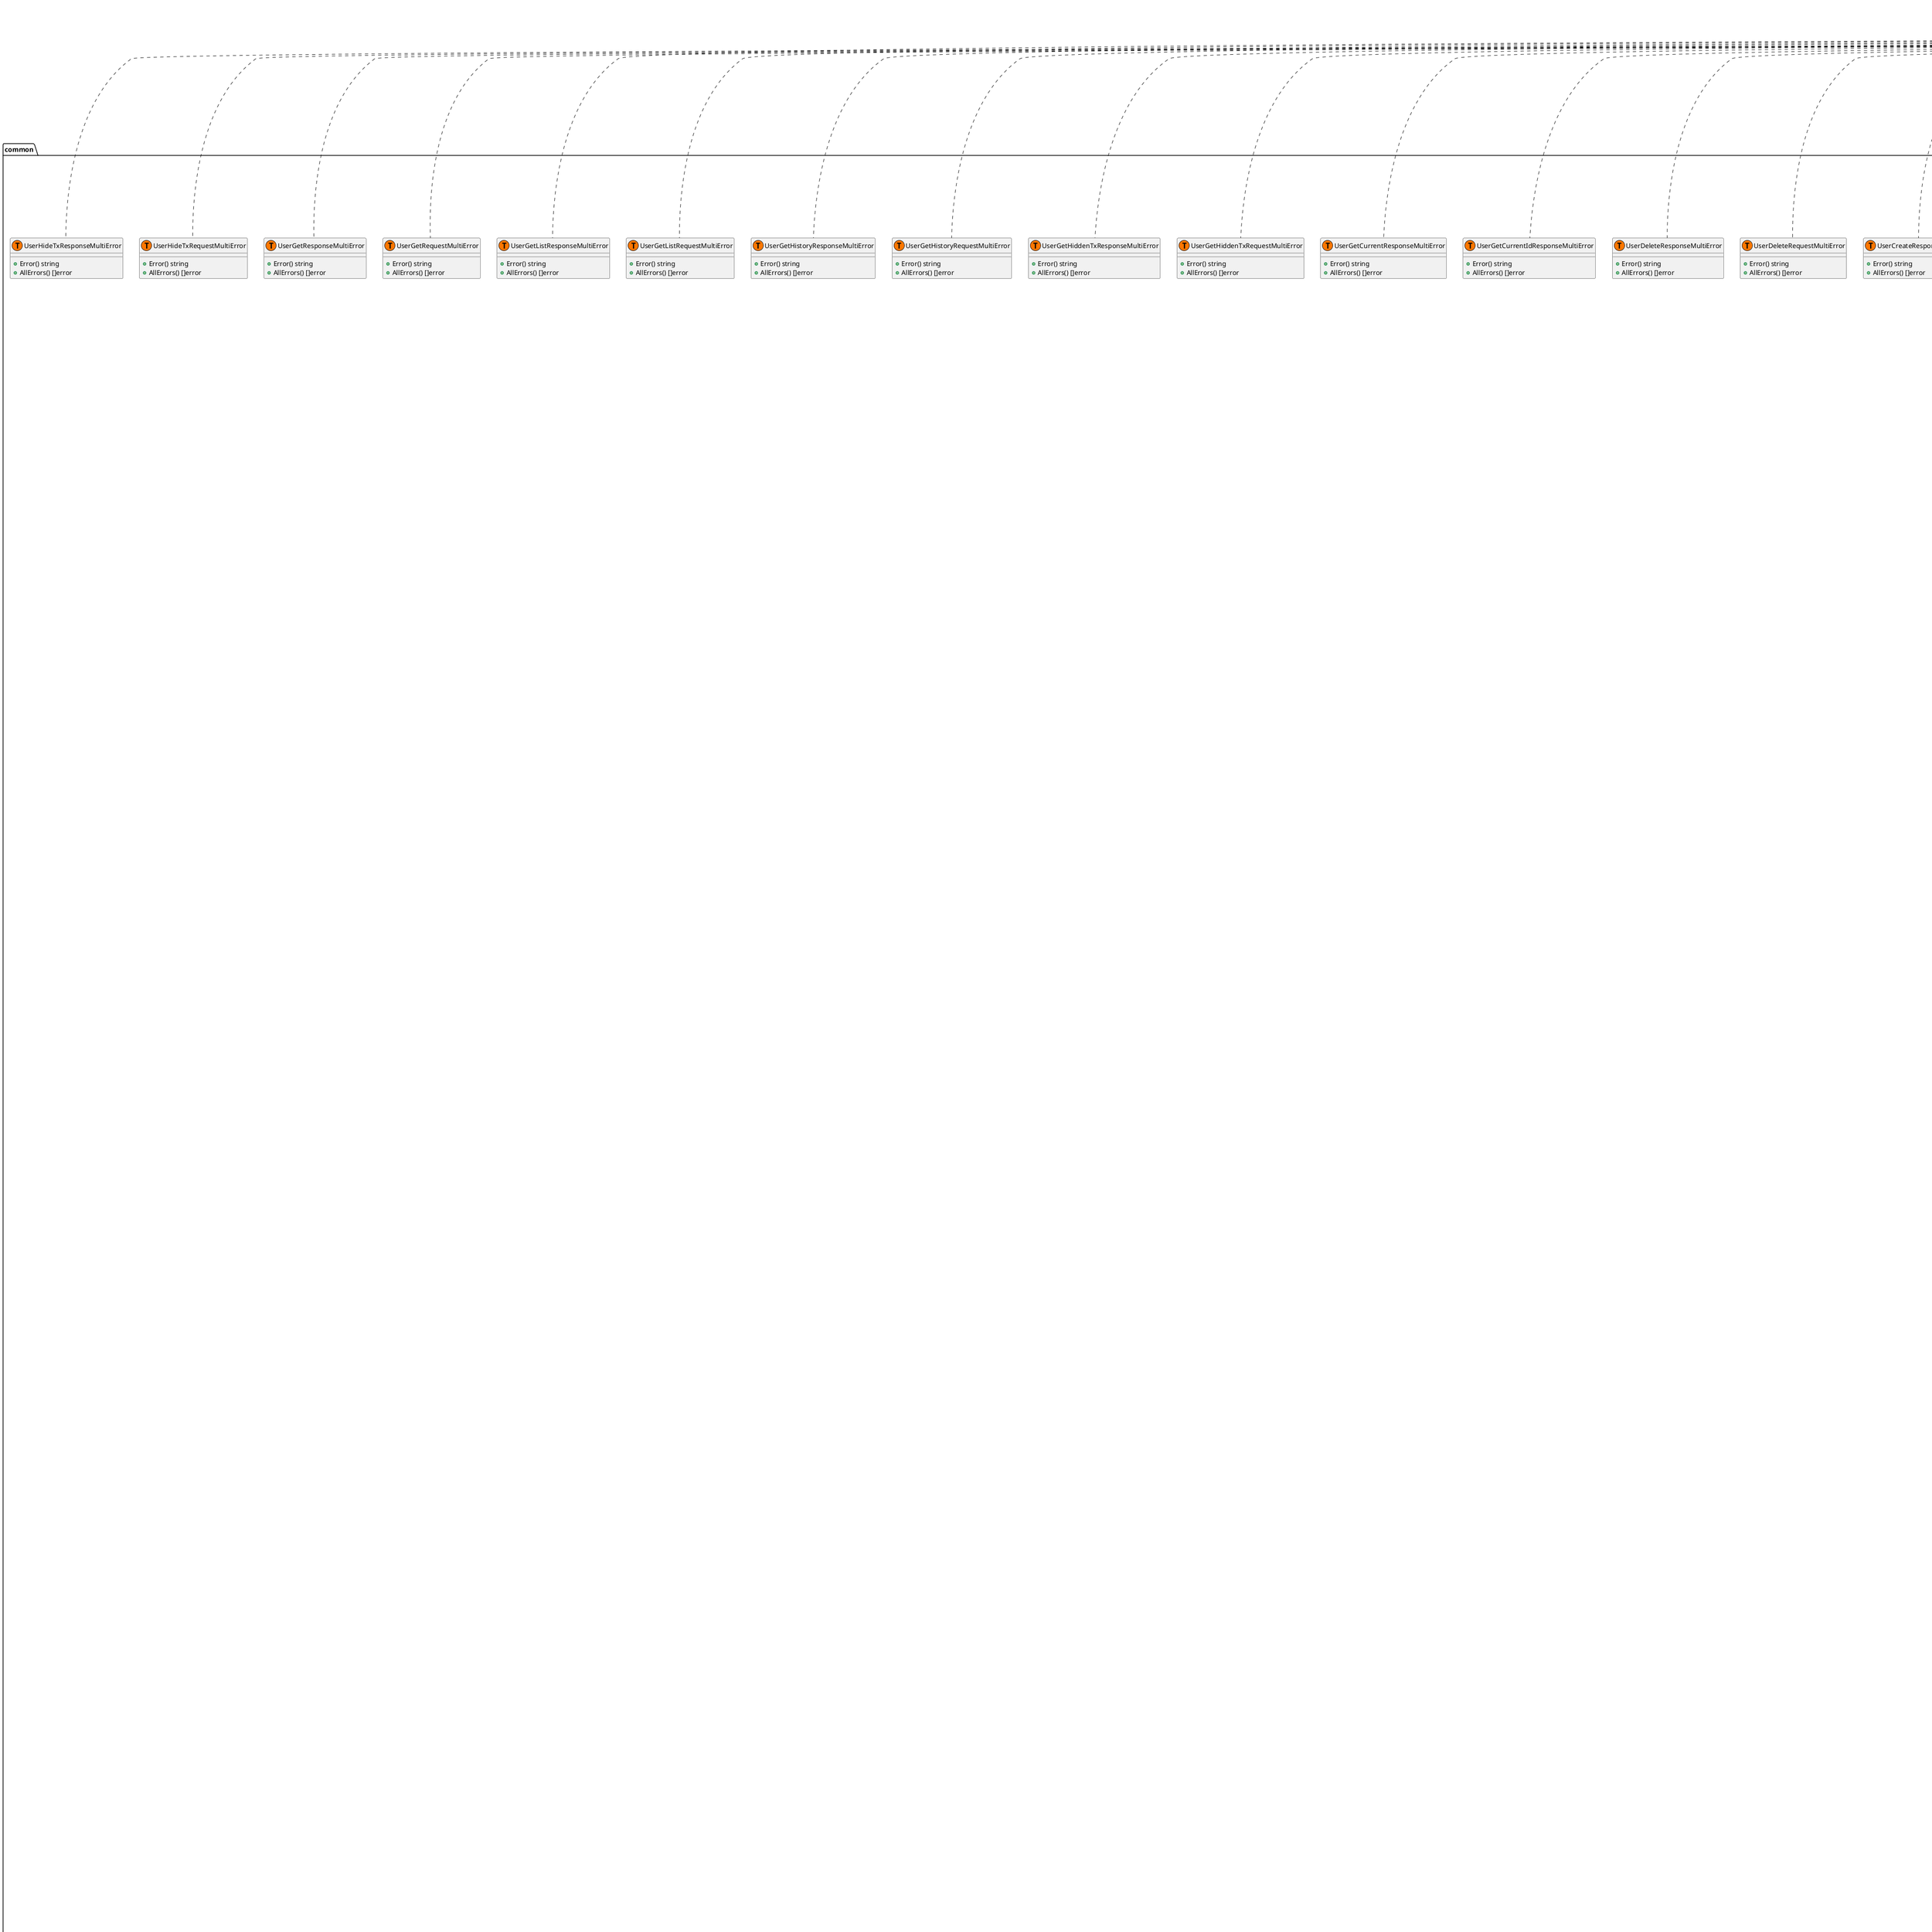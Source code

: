 @startuml
namespace common {
    class AuthorizeOperationRequest << (S,Aquamarine) >> {
        - state protoimpl.MessageState
        - sizeCache protoimpl.SizeCache
        - unknownFields protoimpl.UnknownFields

        + Operation *v1.Operation

        - validate(all bool) error

        + Reset()
        + String() string
        + ProtoMessage()
        + ProtoReflect() protoreflect.Message
        + Descriptor() ([]byte, []int)
        + GetOperation() *v1.Operation
        + MarshalJSON() ([]byte, error)
        + UnmarshalJSON(b []byte) error
        + Validate() error
        + ValidateAll() error

    }
    class AuthorizeOperationRequestMultiError << (S,Aquamarine) >> {
        + Error() string
        + AllErrors() []error

    }
    class AuthorizeOperationRequestValidationError << (S,Aquamarine) >> {
        - field string
        - reason string
        - cause error
        - key bool

        + Field() string
        + Reason() string
        + Cause() error
        + Key() bool
        + ErrorName() string
        + Error() string

    }
    class AuthorizeOperationResponse << (S,Aquamarine) >> {
        - state protoimpl.MessageState
        - sizeCache protoimpl.SizeCache
        - unknownFields protoimpl.UnknownFields

        + Authorized bool

        - validate(all bool) error

        + Reset()
        + String() string
        + ProtoMessage()
        + ProtoReflect() protoreflect.Message
        + Descriptor() ([]byte, []int)
        + GetAuthorized() bool
        + MarshalJSON() ([]byte, error)
        + UnmarshalJSON(b []byte) error
        + Validate() error
        + ValidateAll() error

    }
    class AuthorizeOperationResponseMultiError << (S,Aquamarine) >> {
        + Error() string
        + AllErrors() []error

    }
    class AuthorizeOperationResponseValidationError << (S,Aquamarine) >> {
        - field string
        - reason string
        - cause error
        - key bool

        + Field() string
        + Reason() string
        + Cause() error
        + Key() bool
        + ErrorName() string
        + Error() string

    }
    class BootstrapRequest << (S,Aquamarine) >> {
        - state protoimpl.MessageState
        - sizeCache protoimpl.SizeCache
        - unknownFields protoimpl.UnknownFields

        + DefaultTypes []string
        + AddDefaultSetup bool

        - validate(all bool) error

        + Reset()
        + String() string
        + ProtoMessage()
        + ProtoReflect() protoreflect.Message
        + Descriptor() ([]byte, []int)
        + GetDefaultTypes() []string
        + GetAddDefaultSetup() bool
        + MarshalJSON() ([]byte, error)
        + UnmarshalJSON(b []byte) error
        + Validate() error
        + ValidateAll() error

    }
    class BootstrapRequestMultiError << (S,Aquamarine) >> {
        + Error() string
        + AllErrors() []error

    }
    class BootstrapRequestValidationError << (S,Aquamarine) >> {
        - field string
        - reason string
        - cause error
        - key bool

        + Field() string
        + Reason() string
        + Cause() error
        + Key() bool
        + ErrorName() string
        + Error() string

    }
    class BootstrapResponse << (S,Aquamarine) >> {
        - state protoimpl.MessageState
        - sizeCache protoimpl.SizeCache
        - unknownFields protoimpl.UnknownFields

        - validate(all bool) error

        + Reset()
        + String() string
        + ProtoMessage()
        + ProtoReflect() protoreflect.Message
        + Descriptor() ([]byte, []int)
        + MarshalJSON() ([]byte, error)
        + UnmarshalJSON(b []byte) error
        + Validate() error
        + ValidateAll() error

    }
    class BootstrapResponseMultiError << (S,Aquamarine) >> {
        + Error() string
        + AllErrors() []error

    }
    class BootstrapResponseValidationError << (S,Aquamarine) >> {
        - field string
        - reason string
        - cause error
        - key bool

        + Field() string
        + Reason() string
        + Cause() error
        + Key() bool
        + ErrorName() string
        + Error() string

    }
    class CreateRequest << (S,Aquamarine) >> {
        - state protoimpl.MessageState
        - sizeCache protoimpl.SizeCache
        - unknownFields protoimpl.UnknownFields

        + Object *v1.Object

        - validate(all bool) error

        + Reset()
        + String() string
        + ProtoMessage()
        + ProtoReflect() protoreflect.Message
        + Descriptor() ([]byte, []int)
        + GetObject() *v1.Object
        + MarshalJSON() ([]byte, error)
        + UnmarshalJSON(b []byte) error
        + Validate() error
        + ValidateAll() error

    }
    class CreateRequestMultiError << (S,Aquamarine) >> {
        + Error() string
        + AllErrors() []error

    }
    class CreateRequestValidationError << (S,Aquamarine) >> {
        - field string
        - reason string
        - cause error
        - key bool

        + Field() string
        + Reason() string
        + Cause() error
        + Key() bool
        + ErrorName() string
        + Error() string

    }
    class CreateResponse << (S,Aquamarine) >> {
        - state protoimpl.MessageState
        - sizeCache protoimpl.SizeCache
        - unknownFields protoimpl.UnknownFields

        + Object *v1.Object

        - validate(all bool) error

        + Reset()
        + String() string
        + ProtoMessage()
        + ProtoReflect() protoreflect.Message
        + Descriptor() ([]byte, []int)
        + GetObject() *v1.Object
        + MarshalJSON() ([]byte, error)
        + UnmarshalJSON(b []byte) error
        + Validate() error
        + ValidateAll() error

    }
    class CreateResponseMultiError << (S,Aquamarine) >> {
        + Error() string
        + AllErrors() []error

    }
    class CreateResponseValidationError << (S,Aquamarine) >> {
        - field string
        - reason string
        - cause error
        - key bool

        + Field() string
        + Reason() string
        + Cause() error
        + Key() bool
        + ErrorName() string
        + Error() string

    }
    class CreateUserResponse << (S,Aquamarine) >> {
        - state protoimpl.MessageState
        - sizeCache protoimpl.SizeCache
        - unknownFields protoimpl.UnknownFields

        + User *v1.User

        - validate(all bool) error

        + Reset()
        + String() string
        + ProtoMessage()
        + ProtoReflect() protoreflect.Message
        + Descriptor() ([]byte, []int)
        + GetUser() *v1.User
        + MarshalJSON() ([]byte, error)
        + UnmarshalJSON(b []byte) error
        + Validate() error
        + ValidateAll() error

    }
    class CreateUserResponseMultiError << (S,Aquamarine) >> {
        + Error() string
        + AllErrors() []error

    }
    class CreateUserResponseValidationError << (S,Aquamarine) >> {
        - field string
        - reason string
        - cause error
        - key bool

        + Field() string
        + Reason() string
        + Cause() error
        + Key() bool
        + ErrorName() string
        + Error() string

    }
    class DeleteRequest << (S,Aquamarine) >> {
        - state protoimpl.MessageState
        - sizeCache protoimpl.SizeCache
        - unknownFields protoimpl.UnknownFields

        + Object *v1.Object
        + Reason string

        - validate(all bool) error

        + Reset()
        + String() string
        + ProtoMessage()
        + ProtoReflect() protoreflect.Message
        + Descriptor() ([]byte, []int)
        + GetObject() *v1.Object
        + GetReason() string
        + MarshalJSON() ([]byte, error)
        + UnmarshalJSON(b []byte) error
        + Validate() error
        + ValidateAll() error

    }
    class DeleteRequestMultiError << (S,Aquamarine) >> {
        + Error() string
        + AllErrors() []error

    }
    class DeleteRequestValidationError << (S,Aquamarine) >> {
        - field string
        - reason string
        - cause error
        - key bool

        + Field() string
        + Reason() string
        + Cause() error
        + Key() bool
        + ErrorName() string
        + Error() string

    }
    class DeleteResponse << (S,Aquamarine) >> {
        - state protoimpl.MessageState
        - sizeCache protoimpl.SizeCache
        - unknownFields protoimpl.UnknownFields

        + Object *v1.Object

        - validate(all bool) error

        + Reset()
        + String() string
        + ProtoMessage()
        + ProtoReflect() protoreflect.Message
        + Descriptor() ([]byte, []int)
        + GetObject() *v1.Object
        + MarshalJSON() ([]byte, error)
        + UnmarshalJSON(b []byte) error
        + Validate() error
        + ValidateAll() error

    }
    class DeleteResponseMultiError << (S,Aquamarine) >> {
        + Error() string
        + AllErrors() []error

    }
    class DeleteResponseValidationError << (S,Aquamarine) >> {
        - field string
        - reason string
        - cause error
        - key bool

        + Field() string
        + Reason() string
        + Cause() error
        + Key() bool
        + ErrorName() string
        + Error() string

    }
    class GenericServiceBase << (S,Aquamarine) >> {
        + GetEvaluateTransactions() []string
        + GetIgnoredFunctions() []string

    }
    class GenericServiceHandler << (S,Aquamarine) >> {
        - contract *client.Contract

        + ChaincodeName string

        + GetCurrentUser() *GetCurrentUserResponse
        + Bootstrap(in *BootstrapRequest) *BootstrapResponse
        + AuthorizeOperation(in *AuthorizeOperationRequest) *AuthorizeOperationResponse
        + CreateUser() *CreateUserResponse
        + Get(in *GetRequest) *GetResponse
        + List(in *ListRequest) *ListResponse
        + ListByCollection(in *ListByCollectionRequest) *ListByCollectionResponse
        + ListByAttrs(in *ListByAttrsRequest) *ListByAttrsResponse
        + Create(in *CreateRequest) *CreateResponse
        + Update(in *UpdateRequest) *UpdateResponse
        + Delete(in *DeleteRequest) *DeleteResponse
        + History(in *HistoryRequest) *HistoryResponse
        + HiddenTx(in *HiddenTxRequest) *HiddenTxResponse
        + HideTx(in *HideTxRequest) *HideTxResponse
        + UnHideTx(in *UnHideTxRequest) *UnHideTxResponse
        + Reference(in *ReferenceRequest) *ReferenceResponse
        + ReferenceListByType(in *ReferenceListByTypeRequest) *ReferenceListByTypeResponse
        + ReferenceByCollection(in *ReferenceByCollectionRequest) *ReferenceByCollectionResponse
        + ReferenceByObject(in *ReferenceByObjectRequest) *ReferenceByObjectResponse
        + ReferenceCreate(in *ReferenceCreateRequest) *ReferenceCreateResponse
        + ReferenceDelete(in *ReferenceDeleteRequest) *ReferenceDeleteResponse
        + Suggestion(in *SuggestionRequest) *SuggestionResponse
        + SuggestionList(in *SuggestionListRequest) *SuggestionListResponse
        + SuggestionListByCollection(in *SuggestionListByCollectionRequest) *SuggestionListByCollectionResponse
        + SuggestionByPartialKey(in *SuggestionByPartialKeyRequest) *SuggestionByPartialKeyResponse
        + SuggestionCreate(in *SuggestionCreateRequest) *SuggestionCreateResponse
        + SuggestionDelete(in *SuggestionDeleteRequest) *SuggestionDeleteResponse
        + SuggestionApprove(in *SuggestionApproveRequest) *SuggestionApproveResponse

    }
    interface GenericServiceInterface  {
        + GetCurrentUser(ctx T) (*GetCurrentUserResponse, error)
        + Bootstrap(ctx T, req *BootstrapRequest) (*BootstrapResponse, error)
        + AuthorizeOperation(ctx T, req *AuthorizeOperationRequest) (*AuthorizeOperationResponse, error)
        + CreateUser(ctx T) (*CreateUserResponse, error)
        + Get(ctx T, req *GetRequest) (*GetResponse, error)
        + List(ctx T, req *ListRequest) (*ListResponse, error)
        + ListByCollection(ctx T, req *ListByCollectionRequest) (*ListByCollectionResponse, error)
        + ListByAttrs(ctx T, req *ListByAttrsRequest) (*ListByAttrsResponse, error)
        + Create(ctx T, req *CreateRequest) (*CreateResponse, error)
        + Update(ctx T, req *UpdateRequest) (*UpdateResponse, error)
        + Delete(ctx T, req *DeleteRequest) (*DeleteResponse, error)
        + History(ctx T, req *HistoryRequest) (*HistoryResponse, error)
        + HiddenTx(ctx T, req *HiddenTxRequest) (*HiddenTxResponse, error)
        + HideTx(ctx T, req *HideTxRequest) (*HideTxResponse, error)
        + UnHideTx(ctx T, req *UnHideTxRequest) (*UnHideTxResponse, error)
        + Reference(ctx T, req *ReferenceRequest) (*ReferenceResponse, error)
        + ReferenceListByType(ctx T, req *ReferenceListByTypeRequest) (*ReferenceListByTypeResponse, error)
        + ReferenceByCollection(ctx T, req *ReferenceByCollectionRequest) (*ReferenceByCollectionResponse, error)
        + ReferenceByObject(ctx T, req *ReferenceByObjectRequest) (*ReferenceByObjectResponse, error)
        + ReferenceCreate(ctx T, req *ReferenceCreateRequest) (*ReferenceCreateResponse, error)
        + ReferenceDelete(ctx T, req *ReferenceDeleteRequest) (*ReferenceDeleteResponse, error)
        + Suggestion(ctx T, req *SuggestionRequest) (*SuggestionResponse, error)
        + SuggestionList(ctx T, req *SuggestionListRequest) (*SuggestionListResponse, error)
        + SuggestionListByCollection(ctx T, req *SuggestionListByCollectionRequest) (*SuggestionListByCollectionResponse, error)
        + SuggestionByPartialKey(ctx T, req *SuggestionByPartialKeyRequest) (*SuggestionByPartialKeyResponse, error)
        + SuggestionCreate(ctx T, req *SuggestionCreateRequest) (*SuggestionCreateResponse, error)
        + SuggestionDelete(ctx T, req *SuggestionDeleteRequest) (*SuggestionDeleteResponse, error)
        + SuggestionApprove(ctx T, req *SuggestionApproveRequest) (*SuggestionApproveResponse, error)

    }
    class GetAllTypesResponse << (S,Aquamarine) >> {
        - state protoimpl.MessageState
        - sizeCache protoimpl.SizeCache
        - unknownFields protoimpl.UnknownFields

        + Types []string

        - validate(all bool) error

        + Reset()
        + String() string
        + ProtoMessage()
        + ProtoReflect() protoreflect.Message
        + Descriptor() ([]byte, []int)
        + GetTypes() []string
        + MarshalJSON() ([]byte, error)
        + UnmarshalJSON(b []byte) error
        + Validate() error
        + ValidateAll() error

    }
    class GetAllTypesResponseMultiError << (S,Aquamarine) >> {
        + Error() string
        + AllErrors() []error

    }
    class GetAllTypesResponseValidationError << (S,Aquamarine) >> {
        - field string
        - reason string
        - cause error
        - key bool

        + Field() string
        + Reason() string
        + Cause() error
        + Key() bool
        + ErrorName() string
        + Error() string

    }
    class GetCurrentUserResponse << (S,Aquamarine) >> {
        - state protoimpl.MessageState
        - sizeCache protoimpl.SizeCache
        - unknownFields protoimpl.UnknownFields

        + User *v1.User

        - validate(all bool) error

        + Reset()
        + String() string
        + ProtoMessage()
        + ProtoReflect() protoreflect.Message
        + Descriptor() ([]byte, []int)
        + GetUser() *v1.User
        + MarshalJSON() ([]byte, error)
        + UnmarshalJSON(b []byte) error
        + Validate() error
        + ValidateAll() error

    }
    class GetCurrentUserResponseMultiError << (S,Aquamarine) >> {
        + Error() string
        + AllErrors() []error

    }
    class GetCurrentUserResponseValidationError << (S,Aquamarine) >> {
        - field string
        - reason string
        - cause error
        - key bool

        + Field() string
        + Reason() string
        + Cause() error
        + Key() bool
        + ErrorName() string
        + Error() string

    }
    class GetRequest << (S,Aquamarine) >> {
        - state protoimpl.MessageState
        - sizeCache protoimpl.SizeCache
        - unknownFields protoimpl.UnknownFields

        + Object *v1.Object

        - validate(all bool) error

        + Reset()
        + String() string
        + ProtoMessage()
        + ProtoReflect() protoreflect.Message
        + Descriptor() ([]byte, []int)
        + GetObject() *v1.Object
        + MarshalJSON() ([]byte, error)
        + UnmarshalJSON(b []byte) error
        + Validate() error
        + ValidateAll() error

    }
    class GetRequestMultiError << (S,Aquamarine) >> {
        + Error() string
        + AllErrors() []error

    }
    class GetRequestValidationError << (S,Aquamarine) >> {
        - field string
        - reason string
        - cause error
        - key bool

        + Field() string
        + Reason() string
        + Cause() error
        + Key() bool
        + ErrorName() string
        + Error() string

    }
    class GetResponse << (S,Aquamarine) >> {
        - state protoimpl.MessageState
        - sizeCache protoimpl.SizeCache
        - unknownFields protoimpl.UnknownFields

        + Object *v1.Object

        - validate(all bool) error

        + Reset()
        + String() string
        + ProtoMessage()
        + ProtoReflect() protoreflect.Message
        + Descriptor() ([]byte, []int)
        + GetObject() *v1.Object
        + MarshalJSON() ([]byte, error)
        + UnmarshalJSON(b []byte) error
        + Validate() error
        + ValidateAll() error

    }
    class GetResponseMultiError << (S,Aquamarine) >> {
        + Error() string
        + AllErrors() []error

    }
    class GetResponseValidationError << (S,Aquamarine) >> {
        - field string
        - reason string
        - cause error
        - key bool

        + Field() string
        + Reason() string
        + Cause() error
        + Key() bool
        + ErrorName() string
        + Error() string

    }
    class HiddenTxRequest << (S,Aquamarine) >> {
        - state protoimpl.MessageState
        - sizeCache protoimpl.SizeCache
        - unknownFields protoimpl.UnknownFields

        + Object *v1.Object

        - validate(all bool) error

        + Reset()
        + String() string
        + ProtoMessage()
        + ProtoReflect() protoreflect.Message
        + Descriptor() ([]byte, []int)
        + GetObject() *v1.Object
        + MarshalJSON() ([]byte, error)
        + UnmarshalJSON(b []byte) error
        + Validate() error
        + ValidateAll() error

    }
    class HiddenTxRequestMultiError << (S,Aquamarine) >> {
        + Error() string
        + AllErrors() []error

    }
    class HiddenTxRequestValidationError << (S,Aquamarine) >> {
        - field string
        - reason string
        - cause error
        - key bool

        + Field() string
        + Reason() string
        + Cause() error
        + Key() bool
        + ErrorName() string
        + Error() string

    }
    class HiddenTxResponse << (S,Aquamarine) >> {
        - state protoimpl.MessageState
        - sizeCache protoimpl.SizeCache
        - unknownFields protoimpl.UnknownFields

        + CollectionId string
        + HiddenTxs []*v1.HiddenTx

        - validate(all bool) error

        + Reset()
        + String() string
        + ProtoMessage()
        + ProtoReflect() protoreflect.Message
        + Descriptor() ([]byte, []int)
        + GetCollectionId() string
        + GetHiddenTxs() []*v1.HiddenTx
        + MarshalJSON() ([]byte, error)
        + UnmarshalJSON(b []byte) error
        + Validate() error
        + ValidateAll() error

    }
    class HiddenTxResponseMultiError << (S,Aquamarine) >> {
        + Error() string
        + AllErrors() []error

    }
    class HiddenTxResponseValidationError << (S,Aquamarine) >> {
        - field string
        - reason string
        - cause error
        - key bool

        + Field() string
        + Reason() string
        + Cause() error
        + Key() bool
        + ErrorName() string
        + Error() string

    }
    class HideTxRequest << (S,Aquamarine) >> {
        - state protoimpl.MessageState
        - sizeCache protoimpl.SizeCache
        - unknownFields protoimpl.UnknownFields

        + Object *v1.Object
        + HiddenTx *v1.HiddenTx

        - validate(all bool) error

        + Reset()
        + String() string
        + ProtoMessage()
        + ProtoReflect() protoreflect.Message
        + Descriptor() ([]byte, []int)
        + GetObject() *v1.Object
        + GetHiddenTx() *v1.HiddenTx
        + MarshalJSON() ([]byte, error)
        + UnmarshalJSON(b []byte) error
        + Validate() error
        + ValidateAll() error

    }
    class HideTxRequestMultiError << (S,Aquamarine) >> {
        + Error() string
        + AllErrors() []error

    }
    class HideTxRequestValidationError << (S,Aquamarine) >> {
        - field string
        - reason string
        - cause error
        - key bool

        + Field() string
        + Reason() string
        + Cause() error
        + Key() bool
        + ErrorName() string
        + Error() string

    }
    class HideTxResponse << (S,Aquamarine) >> {
        - state protoimpl.MessageState
        - sizeCache protoimpl.SizeCache
        - unknownFields protoimpl.UnknownFields

        + Object *v1.Object
        + HiddenTxs *v1.HiddenTxList

        - validate(all bool) error

        + Reset()
        + String() string
        + ProtoMessage()
        + ProtoReflect() protoreflect.Message
        + Descriptor() ([]byte, []int)
        + GetObject() *v1.Object
        + GetHiddenTxs() *v1.HiddenTxList
        + MarshalJSON() ([]byte, error)
        + UnmarshalJSON(b []byte) error
        + Validate() error
        + ValidateAll() error

    }
    class HideTxResponseMultiError << (S,Aquamarine) >> {
        + Error() string
        + AllErrors() []error

    }
    class HideTxResponseValidationError << (S,Aquamarine) >> {
        - field string
        - reason string
        - cause error
        - key bool

        + Field() string
        + Reason() string
        + Cause() error
        + Key() bool
        + ErrorName() string
        + Error() string

    }
    class HistoryRequest << (S,Aquamarine) >> {
        - state protoimpl.MessageState
        - sizeCache protoimpl.SizeCache
        - unknownFields protoimpl.UnknownFields

        + Object *v1.Object

        - validate(all bool) error

        + Reset()
        + String() string
        + ProtoMessage()
        + ProtoReflect() protoreflect.Message
        + Descriptor() ([]byte, []int)
        + GetObject() *v1.Object
        + MarshalJSON() ([]byte, error)
        + UnmarshalJSON(b []byte) error
        + Validate() error
        + ValidateAll() error

    }
    class HistoryRequestMultiError << (S,Aquamarine) >> {
        + Error() string
        + AllErrors() []error

    }
    class HistoryRequestValidationError << (S,Aquamarine) >> {
        - field string
        - reason string
        - cause error
        - key bool

        + Field() string
        + Reason() string
        + Cause() error
        + Key() bool
        + ErrorName() string
        + Error() string

    }
    class HistoryResponse << (S,Aquamarine) >> {
        - state protoimpl.MessageState
        - sizeCache protoimpl.SizeCache
        - unknownFields protoimpl.UnknownFields

        + History *v1.History

        - validate(all bool) error

        + Reset()
        + String() string
        + ProtoMessage()
        + ProtoReflect() protoreflect.Message
        + Descriptor() ([]byte, []int)
        + GetHistory() *v1.History
        + MarshalJSON() ([]byte, error)
        + UnmarshalJSON(b []byte) error
        + Validate() error
        + ValidateAll() error

    }
    class HistoryResponseMultiError << (S,Aquamarine) >> {
        + Error() string
        + AllErrors() []error

    }
    class HistoryResponseValidationError << (S,Aquamarine) >> {
        - field string
        - reason string
        - cause error
        - key bool

        + Field() string
        + Reason() string
        + Cause() error
        + Key() bool
        + ErrorName() string
        + Error() string

    }
    class ListByAttrsRequest << (S,Aquamarine) >> {
        - state protoimpl.MessageState
        - sizeCache protoimpl.SizeCache
        - unknownFields protoimpl.UnknownFields

        + Bookmark string
        + Limit uint32
        + Object *v1.Object
        + NumAttrs int32

        - validate(all bool) error

        + Reset()
        + String() string
        + ProtoMessage()
        + ProtoReflect() protoreflect.Message
        + Descriptor() ([]byte, []int)
        + GetBookmark() string
        + GetLimit() uint32
        + GetObject() *v1.Object
        + GetNumAttrs() int32
        + MarshalJSON() ([]byte, error)
        + UnmarshalJSON(b []byte) error
        + Validate() error
        + ValidateAll() error

    }
    class ListByAttrsRequestMultiError << (S,Aquamarine) >> {
        + Error() string
        + AllErrors() []error

    }
    class ListByAttrsRequestValidationError << (S,Aquamarine) >> {
        - field string
        - reason string
        - cause error
        - key bool

        + Field() string
        + Reason() string
        + Cause() error
        + Key() bool
        + ErrorName() string
        + Error() string

    }
    class ListByAttrsResponse << (S,Aquamarine) >> {
        - state protoimpl.MessageState
        - sizeCache protoimpl.SizeCache
        - unknownFields protoimpl.UnknownFields

        + Bookmark string
        + Objects []*v1.Object

        - validate(all bool) error

        + Reset()
        + String() string
        + ProtoMessage()
        + ProtoReflect() protoreflect.Message
        + Descriptor() ([]byte, []int)
        + GetBookmark() string
        + GetObjects() []*v1.Object
        + MarshalJSON() ([]byte, error)
        + UnmarshalJSON(b []byte) error
        + Validate() error
        + ValidateAll() error

    }
    class ListByAttrsResponseMultiError << (S,Aquamarine) >> {
        + Error() string
        + AllErrors() []error

    }
    class ListByAttrsResponseValidationError << (S,Aquamarine) >> {
        - field string
        - reason string
        - cause error
        - key bool

        + Field() string
        + Reason() string
        + Cause() error
        + Key() bool
        + ErrorName() string
        + Error() string

    }
    class ListByCollectionRequest << (S,Aquamarine) >> {
        - state protoimpl.MessageState
        - sizeCache protoimpl.SizeCache
        - unknownFields protoimpl.UnknownFields

        + Bookmark string
        + Limit uint32
        + Object *v1.Object

        - validate(all bool) error

        + Reset()
        + String() string
        + ProtoMessage()
        + ProtoReflect() protoreflect.Message
        + Descriptor() ([]byte, []int)
        + GetBookmark() string
        + GetLimit() uint32
        + GetObject() *v1.Object
        + MarshalJSON() ([]byte, error)
        + UnmarshalJSON(b []byte) error
        + Validate() error
        + ValidateAll() error

    }
    class ListByCollectionRequestMultiError << (S,Aquamarine) >> {
        + Error() string
        + AllErrors() []error

    }
    class ListByCollectionRequestValidationError << (S,Aquamarine) >> {
        - field string
        - reason string
        - cause error
        - key bool

        + Field() string
        + Reason() string
        + Cause() error
        + Key() bool
        + ErrorName() string
        + Error() string

    }
    class ListByCollectionResponse << (S,Aquamarine) >> {
        - state protoimpl.MessageState
        - sizeCache protoimpl.SizeCache
        - unknownFields protoimpl.UnknownFields

        + Bookmark string
        + Objects []*v1.Object

        - validate(all bool) error

        + Reset()
        + String() string
        + ProtoMessage()
        + ProtoReflect() protoreflect.Message
        + Descriptor() ([]byte, []int)
        + GetBookmark() string
        + GetObjects() []*v1.Object
        + MarshalJSON() ([]byte, error)
        + UnmarshalJSON(b []byte) error
        + Validate() error
        + ValidateAll() error

    }
    class ListByCollectionResponseMultiError << (S,Aquamarine) >> {
        + Error() string
        + AllErrors() []error

    }
    class ListByCollectionResponseValidationError << (S,Aquamarine) >> {
        - field string
        - reason string
        - cause error
        - key bool

        + Field() string
        + Reason() string
        + Cause() error
        + Key() bool
        + ErrorName() string
        + Error() string

    }
    class ListRequest << (S,Aquamarine) >> {
        - state protoimpl.MessageState
        - sizeCache protoimpl.SizeCache
        - unknownFields protoimpl.UnknownFields

        + Bookmark string
        + Limit uint32
        + Object *v1.Object

        - validate(all bool) error

        + Reset()
        + String() string
        + ProtoMessage()
        + ProtoReflect() protoreflect.Message
        + Descriptor() ([]byte, []int)
        + GetBookmark() string
        + GetLimit() uint32
        + GetObject() *v1.Object
        + MarshalJSON() ([]byte, error)
        + UnmarshalJSON(b []byte) error
        + Validate() error
        + ValidateAll() error

    }
    class ListRequestMultiError << (S,Aquamarine) >> {
        + Error() string
        + AllErrors() []error

    }
    class ListRequestValidationError << (S,Aquamarine) >> {
        - field string
        - reason string
        - cause error
        - key bool

        + Field() string
        + Reason() string
        + Cause() error
        + Key() bool
        + ErrorName() string
        + Error() string

    }
    class ListResponse << (S,Aquamarine) >> {
        - state protoimpl.MessageState
        - sizeCache protoimpl.SizeCache
        - unknownFields protoimpl.UnknownFields

        + Bookmark string
        + Objects []*v1.Object

        - validate(all bool) error

        + Reset()
        + String() string
        + ProtoMessage()
        + ProtoReflect() protoreflect.Message
        + Descriptor() ([]byte, []int)
        + GetBookmark() string
        + GetObjects() []*v1.Object
        + MarshalJSON() ([]byte, error)
        + UnmarshalJSON(b []byte) error
        + Validate() error
        + ValidateAll() error

    }
    class ListResponseMultiError << (S,Aquamarine) >> {
        + Error() string
        + AllErrors() []error

    }
    class ListResponseValidationError << (S,Aquamarine) >> {
        - field string
        - reason string
        - cause error
        - key bool

        + Field() string
        + Reason() string
        + Cause() error
        + Key() bool
        + ErrorName() string
        + Error() string

    }
    class ReferenceByCollectionRequest << (S,Aquamarine) >> {
        - state protoimpl.MessageState
        - sizeCache protoimpl.SizeCache
        - unknownFields protoimpl.UnknownFields

        + Bookmark string
        + Limit uint32
        + CollectionId string
        + ReferenceType string

        - validate(all bool) error

        + Reset()
        + String() string
        + ProtoMessage()
        + ProtoReflect() protoreflect.Message
        + Descriptor() ([]byte, []int)
        + GetBookmark() string
        + GetLimit() uint32
        + GetCollectionId() string
        + GetReferenceType() string
        + MarshalJSON() ([]byte, error)
        + UnmarshalJSON(b []byte) error
        + Validate() error
        + ValidateAll() error

    }
    class ReferenceByCollectionRequestMultiError << (S,Aquamarine) >> {
        + Error() string
        + AllErrors() []error

    }
    class ReferenceByCollectionRequestValidationError << (S,Aquamarine) >> {
        - field string
        - reason string
        - cause error
        - key bool

        + Field() string
        + Reason() string
        + Cause() error
        + Key() bool
        + ErrorName() string
        + Error() string

    }
    class ReferenceByCollectionResponse << (S,Aquamarine) >> {
        - state protoimpl.MessageState
        - sizeCache protoimpl.SizeCache
        - unknownFields protoimpl.UnknownFields

        + Bookmark string
        + References []*v1.Reference

        - validate(all bool) error

        + Reset()
        + String() string
        + ProtoMessage()
        + ProtoReflect() protoreflect.Message
        + Descriptor() ([]byte, []int)
        + GetBookmark() string
        + GetReferences() []*v1.Reference
        + MarshalJSON() ([]byte, error)
        + UnmarshalJSON(b []byte) error
        + Validate() error
        + ValidateAll() error

    }
    class ReferenceByCollectionResponseMultiError << (S,Aquamarine) >> {
        + Error() string
        + AllErrors() []error

    }
    class ReferenceByCollectionResponseValidationError << (S,Aquamarine) >> {
        - field string
        - reason string
        - cause error
        - key bool

        + Field() string
        + Reason() string
        + Cause() error
        + Key() bool
        + ErrorName() string
        + Error() string

    }
    class ReferenceByObjectRequest << (S,Aquamarine) >> {
        - state protoimpl.MessageState
        - sizeCache protoimpl.SizeCache
        - unknownFields protoimpl.UnknownFields

        + Bookmark string
        + Limit uint32
        + ObjectKey *v1.ObjectKey
        + ReferenceType string

        - validate(all bool) error

        + Reset()
        + String() string
        + ProtoMessage()
        + ProtoReflect() protoreflect.Message
        + Descriptor() ([]byte, []int)
        + GetBookmark() string
        + GetLimit() uint32
        + GetObjectKey() *v1.ObjectKey
        + GetReferenceType() string
        + MarshalJSON() ([]byte, error)
        + UnmarshalJSON(b []byte) error
        + Validate() error
        + ValidateAll() error

    }
    class ReferenceByObjectRequestMultiError << (S,Aquamarine) >> {
        + Error() string
        + AllErrors() []error

    }
    class ReferenceByObjectRequestValidationError << (S,Aquamarine) >> {
        - field string
        - reason string
        - cause error
        - key bool

        + Field() string
        + Reason() string
        + Cause() error
        + Key() bool
        + ErrorName() string
        + Error() string

    }
    class ReferenceByObjectResponse << (S,Aquamarine) >> {
        - state protoimpl.MessageState
        - sizeCache protoimpl.SizeCache
        - unknownFields protoimpl.UnknownFields

        + Bookmark string
        + References []*v1.Reference

        - validate(all bool) error

        + Reset()
        + String() string
        + ProtoMessage()
        + ProtoReflect() protoreflect.Message
        + Descriptor() ([]byte, []int)
        + GetBookmark() string
        + GetReferences() []*v1.Reference
        + MarshalJSON() ([]byte, error)
        + UnmarshalJSON(b []byte) error
        + Validate() error
        + ValidateAll() error

    }
    class ReferenceByObjectResponseMultiError << (S,Aquamarine) >> {
        + Error() string
        + AllErrors() []error

    }
    class ReferenceByObjectResponseValidationError << (S,Aquamarine) >> {
        - field string
        - reason string
        - cause error
        - key bool

        + Field() string
        + Reason() string
        + Cause() error
        + Key() bool
        + ErrorName() string
        + Error() string

    }
    class ReferenceCreateRequest << (S,Aquamarine) >> {
        - state protoimpl.MessageState
        - sizeCache protoimpl.SizeCache
        - unknownFields protoimpl.UnknownFields

        + Reference *v1.Reference

        - validate(all bool) error

        + Reset()
        + String() string
        + ProtoMessage()
        + ProtoReflect() protoreflect.Message
        + Descriptor() ([]byte, []int)
        + GetReference() *v1.Reference
        + MarshalJSON() ([]byte, error)
        + UnmarshalJSON(b []byte) error
        + Validate() error
        + ValidateAll() error

    }
    class ReferenceCreateRequestMultiError << (S,Aquamarine) >> {
        + Error() string
        + AllErrors() []error

    }
    class ReferenceCreateRequestValidationError << (S,Aquamarine) >> {
        - field string
        - reason string
        - cause error
        - key bool

        + Field() string
        + Reason() string
        + Cause() error
        + Key() bool
        + ErrorName() string
        + Error() string

    }
    class ReferenceCreateResponse << (S,Aquamarine) >> {
        - state protoimpl.MessageState
        - sizeCache protoimpl.SizeCache
        - unknownFields protoimpl.UnknownFields

        + Reference *v1.Reference

        - validate(all bool) error

        + Reset()
        + String() string
        + ProtoMessage()
        + ProtoReflect() protoreflect.Message
        + Descriptor() ([]byte, []int)
        + GetReference() *v1.Reference
        + MarshalJSON() ([]byte, error)
        + UnmarshalJSON(b []byte) error
        + Validate() error
        + ValidateAll() error

    }
    class ReferenceCreateResponseMultiError << (S,Aquamarine) >> {
        + Error() string
        + AllErrors() []error

    }
    class ReferenceCreateResponseValidationError << (S,Aquamarine) >> {
        - field string
        - reason string
        - cause error
        - key bool

        + Field() string
        + Reason() string
        + Cause() error
        + Key() bool
        + ErrorName() string
        + Error() string

    }
    class ReferenceDeleteRequest << (S,Aquamarine) >> {
        - state protoimpl.MessageState
        - sizeCache protoimpl.SizeCache
        - unknownFields protoimpl.UnknownFields

        + Reference *v1.Reference

        - validate(all bool) error

        + Reset()
        + String() string
        + ProtoMessage()
        + ProtoReflect() protoreflect.Message
        + Descriptor() ([]byte, []int)
        + GetReference() *v1.Reference
        + MarshalJSON() ([]byte, error)
        + UnmarshalJSON(b []byte) error
        + Validate() error
        + ValidateAll() error

    }
    class ReferenceDeleteRequestMultiError << (S,Aquamarine) >> {
        + Error() string
        + AllErrors() []error

    }
    class ReferenceDeleteRequestValidationError << (S,Aquamarine) >> {
        - field string
        - reason string
        - cause error
        - key bool

        + Field() string
        + Reason() string
        + Cause() error
        + Key() bool
        + ErrorName() string
        + Error() string

    }
    class ReferenceDeleteResponse << (S,Aquamarine) >> {
        - state protoimpl.MessageState
        - sizeCache protoimpl.SizeCache
        - unknownFields protoimpl.UnknownFields

        + Reference *v1.Reference

        - validate(all bool) error

        + Reset()
        + String() string
        + ProtoMessage()
        + ProtoReflect() protoreflect.Message
        + Descriptor() ([]byte, []int)
        + GetReference() *v1.Reference
        + MarshalJSON() ([]byte, error)
        + UnmarshalJSON(b []byte) error
        + Validate() error
        + ValidateAll() error

    }
    class ReferenceDeleteResponseMultiError << (S,Aquamarine) >> {
        + Error() string
        + AllErrors() []error

    }
    class ReferenceDeleteResponseValidationError << (S,Aquamarine) >> {
        - field string
        - reason string
        - cause error
        - key bool

        + Field() string
        + Reason() string
        + Cause() error
        + Key() bool
        + ErrorName() string
        + Error() string

    }
    class ReferenceListByTypeRequest << (S,Aquamarine) >> {
        - state protoimpl.MessageState
        - sizeCache protoimpl.SizeCache
        - unknownFields protoimpl.UnknownFields

        + Bookmark string
        + Limit uint32
        + ReferenceType string

        - validate(all bool) error

        + Reset()
        + String() string
        + ProtoMessage()
        + ProtoReflect() protoreflect.Message
        + Descriptor() ([]byte, []int)
        + GetBookmark() string
        + GetLimit() uint32
        + GetReferenceType() string
        + MarshalJSON() ([]byte, error)
        + UnmarshalJSON(b []byte) error
        + Validate() error
        + ValidateAll() error

    }
    class ReferenceListByTypeRequestMultiError << (S,Aquamarine) >> {
        + Error() string
        + AllErrors() []error

    }
    class ReferenceListByTypeRequestValidationError << (S,Aquamarine) >> {
        - field string
        - reason string
        - cause error
        - key bool

        + Field() string
        + Reason() string
        + Cause() error
        + Key() bool
        + ErrorName() string
        + Error() string

    }
    class ReferenceListByTypeResponse << (S,Aquamarine) >> {
        - state protoimpl.MessageState
        - sizeCache protoimpl.SizeCache
        - unknownFields protoimpl.UnknownFields

        + Bookmark string
        + References []*v1.Reference

        - validate(all bool) error

        + Reset()
        + String() string
        + ProtoMessage()
        + ProtoReflect() protoreflect.Message
        + Descriptor() ([]byte, []int)
        + GetBookmark() string
        + GetReferences() []*v1.Reference
        + MarshalJSON() ([]byte, error)
        + UnmarshalJSON(b []byte) error
        + Validate() error
        + ValidateAll() error

    }
    class ReferenceListByTypeResponseMultiError << (S,Aquamarine) >> {
        + Error() string
        + AllErrors() []error

    }
    class ReferenceListByTypeResponseValidationError << (S,Aquamarine) >> {
        - field string
        - reason string
        - cause error
        - key bool

        + Field() string
        + Reason() string
        + Cause() error
        + Key() bool
        + ErrorName() string
        + Error() string

    }
    class ReferenceRequest << (S,Aquamarine) >> {
        - state protoimpl.MessageState
        - sizeCache protoimpl.SizeCache
        - unknownFields protoimpl.UnknownFields

        + Reference *v1.Reference

        - validate(all bool) error

        + Reset()
        + String() string
        + ProtoMessage()
        + ProtoReflect() protoreflect.Message
        + Descriptor() ([]byte, []int)
        + GetReference() *v1.Reference
        + MarshalJSON() ([]byte, error)
        + UnmarshalJSON(b []byte) error
        + Validate() error
        + ValidateAll() error

    }
    class ReferenceRequestMultiError << (S,Aquamarine) >> {
        + Error() string
        + AllErrors() []error

    }
    class ReferenceRequestValidationError << (S,Aquamarine) >> {
        - field string
        - reason string
        - cause error
        - key bool

        + Field() string
        + Reason() string
        + Cause() error
        + Key() bool
        + ErrorName() string
        + Error() string

    }
    class ReferenceResponse << (S,Aquamarine) >> {
        - state protoimpl.MessageState
        - sizeCache protoimpl.SizeCache
        - unknownFields protoimpl.UnknownFields

        + Exists bool

        - validate(all bool) error

        + Reset()
        + String() string
        + ProtoMessage()
        + ProtoReflect() protoreflect.Message
        + Descriptor() ([]byte, []int)
        + GetExists() bool
        + MarshalJSON() ([]byte, error)
        + UnmarshalJSON(b []byte) error
        + Validate() error
        + ValidateAll() error

    }
    class ReferenceResponseMultiError << (S,Aquamarine) >> {
        + Error() string
        + AllErrors() []error

    }
    class ReferenceResponseValidationError << (S,Aquamarine) >> {
        - field string
        - reason string
        - cause error
        - key bool

        + Field() string
        + Reason() string
        + Cause() error
        + Key() bool
        + ErrorName() string
        + Error() string

    }
    class SuggestionApproveRequest << (S,Aquamarine) >> {
        - state protoimpl.MessageState
        - sizeCache protoimpl.SizeCache
        - unknownFields protoimpl.UnknownFields

        + ObjectKey *v1.ObjectKey
        + SuggestionId string
        + Reason string

        - validate(all bool) error

        + Reset()
        + String() string
        + ProtoMessage()
        + ProtoReflect() protoreflect.Message
        + Descriptor() ([]byte, []int)
        + GetObjectKey() *v1.ObjectKey
        + GetSuggestionId() string
        + GetReason() string
        + MarshalJSON() ([]byte, error)
        + UnmarshalJSON(b []byte) error
        + Validate() error
        + ValidateAll() error

    }
    class SuggestionApproveRequestMultiError << (S,Aquamarine) >> {
        + Error() string
        + AllErrors() []error

    }
    class SuggestionApproveRequestValidationError << (S,Aquamarine) >> {
        - field string
        - reason string
        - cause error
        - key bool

        + Field() string
        + Reason() string
        + Cause() error
        + Key() bool
        + ErrorName() string
        + Error() string

    }
    class SuggestionApproveResponse << (S,Aquamarine) >> {
        - state protoimpl.MessageState
        - sizeCache protoimpl.SizeCache
        - unknownFields protoimpl.UnknownFields

        + Suggestion *v1.Suggestion
        + Object *v1.Object

        - validate(all bool) error

        + Reset()
        + String() string
        + ProtoMessage()
        + ProtoReflect() protoreflect.Message
        + Descriptor() ([]byte, []int)
        + GetSuggestion() *v1.Suggestion
        + GetObject() *v1.Object
        + MarshalJSON() ([]byte, error)
        + UnmarshalJSON(b []byte) error
        + Validate() error
        + ValidateAll() error

    }
    class SuggestionApproveResponseMultiError << (S,Aquamarine) >> {
        + Error() string
        + AllErrors() []error

    }
    class SuggestionApproveResponseValidationError << (S,Aquamarine) >> {
        - field string
        - reason string
        - cause error
        - key bool

        + Field() string
        + Reason() string
        + Cause() error
        + Key() bool
        + ErrorName() string
        + Error() string

    }
    class SuggestionByPartialKeyRequest << (S,Aquamarine) >> {
        - state protoimpl.MessageState
        - sizeCache protoimpl.SizeCache
        - unknownFields protoimpl.UnknownFields

        + Bookmark string
        + Limit uint32
        + NumAttrs int32
        + ObjectKey *v1.ObjectKey
        + SuggestionId string

        - validate(all bool) error

        + Reset()
        + String() string
        + ProtoMessage()
        + ProtoReflect() protoreflect.Message
        + Descriptor() ([]byte, []int)
        + GetBookmark() string
        + GetLimit() uint32
        + GetNumAttrs() int32
        + GetObjectKey() *v1.ObjectKey
        + GetSuggestionId() string
        + MarshalJSON() ([]byte, error)
        + UnmarshalJSON(b []byte) error
        + Validate() error
        + ValidateAll() error

    }
    class SuggestionByPartialKeyRequestMultiError << (S,Aquamarine) >> {
        + Error() string
        + AllErrors() []error

    }
    class SuggestionByPartialKeyRequestValidationError << (S,Aquamarine) >> {
        - field string
        - reason string
        - cause error
        - key bool

        + Field() string
        + Reason() string
        + Cause() error
        + Key() bool
        + ErrorName() string
        + Error() string

    }
    class SuggestionByPartialKeyResponse << (S,Aquamarine) >> {
        - state protoimpl.MessageState
        - sizeCache protoimpl.SizeCache
        - unknownFields protoimpl.UnknownFields

        + Bookmark string
        + Suggestions []*v1.Suggestion

        - validate(all bool) error

        + Reset()
        + String() string
        + ProtoMessage()
        + ProtoReflect() protoreflect.Message
        + Descriptor() ([]byte, []int)
        + GetBookmark() string
        + GetSuggestions() []*v1.Suggestion
        + MarshalJSON() ([]byte, error)
        + UnmarshalJSON(b []byte) error
        + Validate() error
        + ValidateAll() error

    }
    class SuggestionByPartialKeyResponseMultiError << (S,Aquamarine) >> {
        + Error() string
        + AllErrors() []error

    }
    class SuggestionByPartialKeyResponseValidationError << (S,Aquamarine) >> {
        - field string
        - reason string
        - cause error
        - key bool

        + Field() string
        + Reason() string
        + Cause() error
        + Key() bool
        + ErrorName() string
        + Error() string

    }
    class SuggestionCreateRequest << (S,Aquamarine) >> {
        - state protoimpl.MessageState
        - sizeCache protoimpl.SizeCache
        - unknownFields protoimpl.UnknownFields

        + Suggestion *v1.Suggestion

        - validate(all bool) error

        + Reset()
        + String() string
        + ProtoMessage()
        + ProtoReflect() protoreflect.Message
        + Descriptor() ([]byte, []int)
        + GetSuggestion() *v1.Suggestion
        + MarshalJSON() ([]byte, error)
        + UnmarshalJSON(b []byte) error
        + Validate() error
        + ValidateAll() error

    }
    class SuggestionCreateRequestMultiError << (S,Aquamarine) >> {
        + Error() string
        + AllErrors() []error

    }
    class SuggestionCreateRequestValidationError << (S,Aquamarine) >> {
        - field string
        - reason string
        - cause error
        - key bool

        + Field() string
        + Reason() string
        + Cause() error
        + Key() bool
        + ErrorName() string
        + Error() string

    }
    class SuggestionCreateResponse << (S,Aquamarine) >> {
        - state protoimpl.MessageState
        - sizeCache protoimpl.SizeCache
        - unknownFields protoimpl.UnknownFields

        + Suggestion *v1.Suggestion

        - validate(all bool) error

        + Reset()
        + String() string
        + ProtoMessage()
        + ProtoReflect() protoreflect.Message
        + Descriptor() ([]byte, []int)
        + GetSuggestion() *v1.Suggestion
        + MarshalJSON() ([]byte, error)
        + UnmarshalJSON(b []byte) error
        + Validate() error
        + ValidateAll() error

    }
    class SuggestionCreateResponseMultiError << (S,Aquamarine) >> {
        + Error() string
        + AllErrors() []error

    }
    class SuggestionCreateResponseValidationError << (S,Aquamarine) >> {
        - field string
        - reason string
        - cause error
        - key bool

        + Field() string
        + Reason() string
        + Cause() error
        + Key() bool
        + ErrorName() string
        + Error() string

    }
    class SuggestionDeleteRequest << (S,Aquamarine) >> {
        - state protoimpl.MessageState
        - sizeCache protoimpl.SizeCache
        - unknownFields protoimpl.UnknownFields

        + ObjectKey *v1.ObjectKey
        + SuggestionId string
        + Reason string

        - validate(all bool) error

        + Reset()
        + String() string
        + ProtoMessage()
        + ProtoReflect() protoreflect.Message
        + Descriptor() ([]byte, []int)
        + GetObjectKey() *v1.ObjectKey
        + GetSuggestionId() string
        + GetReason() string
        + MarshalJSON() ([]byte, error)
        + UnmarshalJSON(b []byte) error
        + Validate() error
        + ValidateAll() error

    }
    class SuggestionDeleteRequestMultiError << (S,Aquamarine) >> {
        + Error() string
        + AllErrors() []error

    }
    class SuggestionDeleteRequestValidationError << (S,Aquamarine) >> {
        - field string
        - reason string
        - cause error
        - key bool

        + Field() string
        + Reason() string
        + Cause() error
        + Key() bool
        + ErrorName() string
        + Error() string

    }
    class SuggestionDeleteResponse << (S,Aquamarine) >> {
        - state protoimpl.MessageState
        - sizeCache protoimpl.SizeCache
        - unknownFields protoimpl.UnknownFields

        + Suggestion *v1.Suggestion

        - validate(all bool) error

        + Reset()
        + String() string
        + ProtoMessage()
        + ProtoReflect() protoreflect.Message
        + Descriptor() ([]byte, []int)
        + GetSuggestion() *v1.Suggestion
        + MarshalJSON() ([]byte, error)
        + UnmarshalJSON(b []byte) error
        + Validate() error
        + ValidateAll() error

    }
    class SuggestionDeleteResponseMultiError << (S,Aquamarine) >> {
        + Error() string
        + AllErrors() []error

    }
    class SuggestionDeleteResponseValidationError << (S,Aquamarine) >> {
        - field string
        - reason string
        - cause error
        - key bool

        + Field() string
        + Reason() string
        + Cause() error
        + Key() bool
        + ErrorName() string
        + Error() string

    }
    class SuggestionListByCollectionRequest << (S,Aquamarine) >> {
        - state protoimpl.MessageState
        - sizeCache protoimpl.SizeCache
        - unknownFields protoimpl.UnknownFields

        + Bookmark string
        + Limit uint32
        + CollectionId string

        - validate(all bool) error

        + Reset()
        + String() string
        + ProtoMessage()
        + ProtoReflect() protoreflect.Message
        + Descriptor() ([]byte, []int)
        + GetBookmark() string
        + GetLimit() uint32
        + GetCollectionId() string
        + MarshalJSON() ([]byte, error)
        + UnmarshalJSON(b []byte) error
        + Validate() error
        + ValidateAll() error

    }
    class SuggestionListByCollectionRequestMultiError << (S,Aquamarine) >> {
        + Error() string
        + AllErrors() []error

    }
    class SuggestionListByCollectionRequestValidationError << (S,Aquamarine) >> {
        - field string
        - reason string
        - cause error
        - key bool

        + Field() string
        + Reason() string
        + Cause() error
        + Key() bool
        + ErrorName() string
        + Error() string

    }
    class SuggestionListByCollectionResponse << (S,Aquamarine) >> {
        - state protoimpl.MessageState
        - sizeCache protoimpl.SizeCache
        - unknownFields protoimpl.UnknownFields

        + Bookmark string
        + Suggestions []*v1.Suggestion

        - validate(all bool) error

        + Reset()
        + String() string
        + ProtoMessage()
        + ProtoReflect() protoreflect.Message
        + Descriptor() ([]byte, []int)
        + GetBookmark() string
        + GetSuggestions() []*v1.Suggestion
        + MarshalJSON() ([]byte, error)
        + UnmarshalJSON(b []byte) error
        + Validate() error
        + ValidateAll() error

    }
    class SuggestionListByCollectionResponseMultiError << (S,Aquamarine) >> {
        + Error() string
        + AllErrors() []error

    }
    class SuggestionListByCollectionResponseValidationError << (S,Aquamarine) >> {
        - field string
        - reason string
        - cause error
        - key bool

        + Field() string
        + Reason() string
        + Cause() error
        + Key() bool
        + ErrorName() string
        + Error() string

    }
    class SuggestionListByObjectRequest << (S,Aquamarine) >> {
        - state protoimpl.MessageState
        - sizeCache protoimpl.SizeCache
        - unknownFields protoimpl.UnknownFields

        + ObjectKey *v1.ObjectKey

        - validate(all bool) error

        + Reset()
        + String() string
        + ProtoMessage()
        + ProtoReflect() protoreflect.Message
        + Descriptor() ([]byte, []int)
        + GetObjectKey() *v1.ObjectKey
        + MarshalJSON() ([]byte, error)
        + UnmarshalJSON(b []byte) error
        + Validate() error
        + ValidateAll() error

    }
    class SuggestionListByObjectRequestMultiError << (S,Aquamarine) >> {
        + Error() string
        + AllErrors() []error

    }
    class SuggestionListByObjectRequestValidationError << (S,Aquamarine) >> {
        - field string
        - reason string
        - cause error
        - key bool

        + Field() string
        + Reason() string
        + Cause() error
        + Key() bool
        + ErrorName() string
        + Error() string

    }
    class SuggestionListByObjectResponse << (S,Aquamarine) >> {
        - state protoimpl.MessageState
        - sizeCache protoimpl.SizeCache
        - unknownFields protoimpl.UnknownFields

        + Suggestions []*v1.Suggestion

        - validate(all bool) error

        + Reset()
        + String() string
        + ProtoMessage()
        + ProtoReflect() protoreflect.Message
        + Descriptor() ([]byte, []int)
        + GetSuggestions() []*v1.Suggestion
        + MarshalJSON() ([]byte, error)
        + UnmarshalJSON(b []byte) error
        + Validate() error
        + ValidateAll() error

    }
    class SuggestionListByObjectResponseMultiError << (S,Aquamarine) >> {
        + Error() string
        + AllErrors() []error

    }
    class SuggestionListByObjectResponseValidationError << (S,Aquamarine) >> {
        - field string
        - reason string
        - cause error
        - key bool

        + Field() string
        + Reason() string
        + Cause() error
        + Key() bool
        + ErrorName() string
        + Error() string

    }
    class SuggestionListRequest << (S,Aquamarine) >> {
        - state protoimpl.MessageState
        - sizeCache protoimpl.SizeCache
        - unknownFields protoimpl.UnknownFields

        + Bookmark string
        + Limit uint32

        - validate(all bool) error

        + Reset()
        + String() string
        + ProtoMessage()
        + ProtoReflect() protoreflect.Message
        + Descriptor() ([]byte, []int)
        + GetBookmark() string
        + GetLimit() uint32
        + MarshalJSON() ([]byte, error)
        + UnmarshalJSON(b []byte) error
        + Validate() error
        + ValidateAll() error

    }
    class SuggestionListRequestMultiError << (S,Aquamarine) >> {
        + Error() string
        + AllErrors() []error

    }
    class SuggestionListRequestValidationError << (S,Aquamarine) >> {
        - field string
        - reason string
        - cause error
        - key bool

        + Field() string
        + Reason() string
        + Cause() error
        + Key() bool
        + ErrorName() string
        + Error() string

    }
    class SuggestionListResponse << (S,Aquamarine) >> {
        - state protoimpl.MessageState
        - sizeCache protoimpl.SizeCache
        - unknownFields protoimpl.UnknownFields

        + Bookmark string
        + Suggestions []*v1.Suggestion

        - validate(all bool) error

        + Reset()
        + String() string
        + ProtoMessage()
        + ProtoReflect() protoreflect.Message
        + Descriptor() ([]byte, []int)
        + GetBookmark() string
        + GetSuggestions() []*v1.Suggestion
        + MarshalJSON() ([]byte, error)
        + UnmarshalJSON(b []byte) error
        + Validate() error
        + ValidateAll() error

    }
    class SuggestionListResponseMultiError << (S,Aquamarine) >> {
        + Error() string
        + AllErrors() []error

    }
    class SuggestionListResponseValidationError << (S,Aquamarine) >> {
        - field string
        - reason string
        - cause error
        - key bool

        + Field() string
        + Reason() string
        + Cause() error
        + Key() bool
        + ErrorName() string
        + Error() string

    }
    class SuggestionRequest << (S,Aquamarine) >> {
        - state protoimpl.MessageState
        - sizeCache protoimpl.SizeCache
        - unknownFields protoimpl.UnknownFields

        + ObjectKey *v1.ObjectKey
        + SuggestionId string

        - validate(all bool) error

        + Reset()
        + String() string
        + ProtoMessage()
        + ProtoReflect() protoreflect.Message
        + Descriptor() ([]byte, []int)
        + GetObjectKey() *v1.ObjectKey
        + GetSuggestionId() string
        + MarshalJSON() ([]byte, error)
        + UnmarshalJSON(b []byte) error
        + Validate() error
        + ValidateAll() error

    }
    class SuggestionRequestMultiError << (S,Aquamarine) >> {
        + Error() string
        + AllErrors() []error

    }
    class SuggestionRequestValidationError << (S,Aquamarine) >> {
        - field string
        - reason string
        - cause error
        - key bool

        + Field() string
        + Reason() string
        + Cause() error
        + Key() bool
        + ErrorName() string
        + Error() string

    }
    class SuggestionResponse << (S,Aquamarine) >> {
        - state protoimpl.MessageState
        - sizeCache protoimpl.SizeCache
        - unknownFields protoimpl.UnknownFields

        + Suggestion *v1.Suggestion

        - validate(all bool) error

        + Reset()
        + String() string
        + ProtoMessage()
        + ProtoReflect() protoreflect.Message
        + Descriptor() ([]byte, []int)
        + GetSuggestion() *v1.Suggestion
        + MarshalJSON() ([]byte, error)
        + UnmarshalJSON(b []byte) error
        + Validate() error
        + ValidateAll() error

    }
    class SuggestionResponseMultiError << (S,Aquamarine) >> {
        + Error() string
        + AllErrors() []error

    }
    class SuggestionResponseValidationError << (S,Aquamarine) >> {
        - field string
        - reason string
        - cause error
        - key bool

        + Field() string
        + Reason() string
        + Cause() error
        + Key() bool
        + ErrorName() string
        + Error() string

    }
    class UnHideTxRequest << (S,Aquamarine) >> {
        - state protoimpl.MessageState
        - sizeCache protoimpl.SizeCache
        - unknownFields protoimpl.UnknownFields

        + Object *v1.Object
        + TxId string

        - validate(all bool) error

        + Reset()
        + String() string
        + ProtoMessage()
        + ProtoReflect() protoreflect.Message
        + Descriptor() ([]byte, []int)
        + GetObject() *v1.Object
        + GetTxId() string
        + MarshalJSON() ([]byte, error)
        + UnmarshalJSON(b []byte) error
        + Validate() error
        + ValidateAll() error

    }
    class UnHideTxRequestMultiError << (S,Aquamarine) >> {
        + Error() string
        + AllErrors() []error

    }
    class UnHideTxRequestValidationError << (S,Aquamarine) >> {
        - field string
        - reason string
        - cause error
        - key bool

        + Field() string
        + Reason() string
        + Cause() error
        + Key() bool
        + ErrorName() string
        + Error() string

    }
    class UnHideTxResponse << (S,Aquamarine) >> {
        - state protoimpl.MessageState
        - sizeCache protoimpl.SizeCache
        - unknownFields protoimpl.UnknownFields

        + Object *v1.Object
        + HiddenTxs *v1.HiddenTxList

        - validate(all bool) error

        + Reset()
        + String() string
        + ProtoMessage()
        + ProtoReflect() protoreflect.Message
        + Descriptor() ([]byte, []int)
        + GetObject() *v1.Object
        + GetHiddenTxs() *v1.HiddenTxList
        + MarshalJSON() ([]byte, error)
        + UnmarshalJSON(b []byte) error
        + Validate() error
        + ValidateAll() error

    }
    class UnHideTxResponseMultiError << (S,Aquamarine) >> {
        + Error() string
        + AllErrors() []error

    }
    class UnHideTxResponseValidationError << (S,Aquamarine) >> {
        - field string
        - reason string
        - cause error
        - key bool

        + Field() string
        + Reason() string
        + Cause() error
        + Key() bool
        + ErrorName() string
        + Error() string

    }
    class UpdateRequest << (S,Aquamarine) >> {
        - state protoimpl.MessageState
        - sizeCache protoimpl.SizeCache
        - unknownFields protoimpl.UnknownFields

        + Object *v1.Object
        + UpdateMask *fieldmaskpb.FieldMask

        - validate(all bool) error

        + Reset()
        + String() string
        + ProtoMessage()
        + ProtoReflect() protoreflect.Message
        + Descriptor() ([]byte, []int)
        + GetObject() *v1.Object
        + GetUpdateMask() *fieldmaskpb.FieldMask
        + MarshalJSON() ([]byte, error)
        + UnmarshalJSON(b []byte) error
        + Validate() error
        + ValidateAll() error

    }
    class UpdateRequestMultiError << (S,Aquamarine) >> {
        + Error() string
        + AllErrors() []error

    }
    class UpdateRequestValidationError << (S,Aquamarine) >> {
        - field string
        - reason string
        - cause error
        - key bool

        + Field() string
        + Reason() string
        + Cause() error
        + Key() bool
        + ErrorName() string
        + Error() string

    }
    class UpdateResponse << (S,Aquamarine) >> {
        - state protoimpl.MessageState
        - sizeCache protoimpl.SizeCache
        - unknownFields protoimpl.UnknownFields

        + Object *v1.Object

        - validate(all bool) error

        + Reset()
        + String() string
        + ProtoMessage()
        + ProtoReflect() protoreflect.Message
        + Descriptor() ([]byte, []int)
        + GetObject() *v1.Object
        + MarshalJSON() ([]byte, error)
        + UnmarshalJSON(b []byte) error
        + Validate() error
        + ValidateAll() error

    }
    class UpdateResponseMultiError << (S,Aquamarine) >> {
        + Error() string
        + AllErrors() []error

    }
    class UpdateResponseValidationError << (S,Aquamarine) >> {
        - field string
        - reason string
        - cause error
        - key bool

        + Field() string
        + Reason() string
        + Cause() error
        + Key() bool
        + ErrorName() string
        + Error() string

    }
    class UserCreateRequest << (S,Aquamarine) >> {
        - state protoimpl.MessageState
        - sizeCache protoimpl.SizeCache
        - unknownFields protoimpl.UnknownFields

        + Name string

        - validate(all bool) error

        + Reset()
        + String() string
        + ProtoMessage()
        + ProtoReflect() protoreflect.Message
        + Descriptor() ([]byte, []int)
        + GetName() string
        + MarshalJSON() ([]byte, error)
        + UnmarshalJSON(b []byte) error
        + Validate() error
        + ValidateAll() error

    }
    class UserCreateRequestMultiError << (S,Aquamarine) >> {
        + Error() string
        + AllErrors() []error

    }
    class UserCreateRequestValidationError << (S,Aquamarine) >> {
        - field string
        - reason string
        - cause error
        - key bool

        + Field() string
        + Reason() string
        + Cause() error
        + Key() bool
        + ErrorName() string
        + Error() string

    }
    class UserCreateResponse << (S,Aquamarine) >> {
        - state protoimpl.MessageState
        - sizeCache protoimpl.SizeCache
        - unknownFields protoimpl.UnknownFields

        + User *v1.User

        - validate(all bool) error

        + Reset()
        + String() string
        + ProtoMessage()
        + ProtoReflect() protoreflect.Message
        + Descriptor() ([]byte, []int)
        + GetUser() *v1.User
        + MarshalJSON() ([]byte, error)
        + UnmarshalJSON(b []byte) error
        + Validate() error
        + ValidateAll() error

    }
    class UserCreateResponseMultiError << (S,Aquamarine) >> {
        + Error() string
        + AllErrors() []error

    }
    class UserCreateResponseValidationError << (S,Aquamarine) >> {
        - field string
        - reason string
        - cause error
        - key bool

        + Field() string
        + Reason() string
        + Cause() error
        + Key() bool
        + ErrorName() string
        + Error() string

    }
    class UserDeleteRequest << (S,Aquamarine) >> {
        - state protoimpl.MessageState
        - sizeCache protoimpl.SizeCache
        - unknownFields protoimpl.UnknownFields

        + MspId string
        + UserId string
        + Reason string

        - validate(all bool) error

        + Reset()
        + String() string
        + ProtoMessage()
        + ProtoReflect() protoreflect.Message
        + Descriptor() ([]byte, []int)
        + GetMspId() string
        + GetUserId() string
        + GetReason() string
        + MarshalJSON() ([]byte, error)
        + UnmarshalJSON(b []byte) error
        + Validate() error
        + ValidateAll() error

    }
    class UserDeleteRequestMultiError << (S,Aquamarine) >> {
        + Error() string
        + AllErrors() []error

    }
    class UserDeleteRequestValidationError << (S,Aquamarine) >> {
        - field string
        - reason string
        - cause error
        - key bool

        + Field() string
        + Reason() string
        + Cause() error
        + Key() bool
        + ErrorName() string
        + Error() string

    }
    class UserDeleteResponse << (S,Aquamarine) >> {
        - state protoimpl.MessageState
        - sizeCache protoimpl.SizeCache
        - unknownFields protoimpl.UnknownFields

        + User *v1.User

        - validate(all bool) error

        + Reset()
        + String() string
        + ProtoMessage()
        + ProtoReflect() protoreflect.Message
        + Descriptor() ([]byte, []int)
        + GetUser() *v1.User
        + MarshalJSON() ([]byte, error)
        + UnmarshalJSON(b []byte) error
        + Validate() error
        + ValidateAll() error

    }
    class UserDeleteResponseMultiError << (S,Aquamarine) >> {
        + Error() string
        + AllErrors() []error

    }
    class UserDeleteResponseValidationError << (S,Aquamarine) >> {
        - field string
        - reason string
        - cause error
        - key bool

        + Field() string
        + Reason() string
        + Cause() error
        + Key() bool
        + ErrorName() string
        + Error() string

    }
    class UserGetCurrentIdResponse << (S,Aquamarine) >> {
        - state protoimpl.MessageState
        - sizeCache protoimpl.SizeCache
        - unknownFields protoimpl.UnknownFields

        + MspId string
        + UserId string

        - validate(all bool) error

        + Reset()
        + String() string
        + ProtoMessage()
        + ProtoReflect() protoreflect.Message
        + Descriptor() ([]byte, []int)
        + GetMspId() string
        + GetUserId() string
        + MarshalJSON() ([]byte, error)
        + UnmarshalJSON(b []byte) error
        + Validate() error
        + ValidateAll() error

    }
    class UserGetCurrentIdResponseMultiError << (S,Aquamarine) >> {
        + Error() string
        + AllErrors() []error

    }
    class UserGetCurrentIdResponseValidationError << (S,Aquamarine) >> {
        - field string
        - reason string
        - cause error
        - key bool

        + Field() string
        + Reason() string
        + Cause() error
        + Key() bool
        + ErrorName() string
        + Error() string

    }
    class UserGetCurrentResponse << (S,Aquamarine) >> {
        - state protoimpl.MessageState
        - sizeCache protoimpl.SizeCache
        - unknownFields protoimpl.UnknownFields

        + User *v1.User

        - validate(all bool) error

        + Reset()
        + String() string
        + ProtoMessage()
        + ProtoReflect() protoreflect.Message
        + Descriptor() ([]byte, []int)
        + GetUser() *v1.User
        + MarshalJSON() ([]byte, error)
        + UnmarshalJSON(b []byte) error
        + Validate() error
        + ValidateAll() error

    }
    class UserGetCurrentResponseMultiError << (S,Aquamarine) >> {
        + Error() string
        + AllErrors() []error

    }
    class UserGetCurrentResponseValidationError << (S,Aquamarine) >> {
        - field string
        - reason string
        - cause error
        - key bool

        + Field() string
        + Reason() string
        + Cause() error
        + Key() bool
        + ErrorName() string
        + Error() string

    }
    class UserGetHiddenTxRequest << (S,Aquamarine) >> {
        - state protoimpl.MessageState
        - sizeCache protoimpl.SizeCache
        - unknownFields protoimpl.UnknownFields

        + MspId string
        + UserId string

        - validate(all bool) error

        + Reset()
        + String() string
        + ProtoMessage()
        + ProtoReflect() protoreflect.Message
        + Descriptor() ([]byte, []int)
        + GetMspId() string
        + GetUserId() string
        + MarshalJSON() ([]byte, error)
        + UnmarshalJSON(b []byte) error
        + Validate() error
        + ValidateAll() error

    }
    class UserGetHiddenTxRequestMultiError << (S,Aquamarine) >> {
        + Error() string
        + AllErrors() []error

    }
    class UserGetHiddenTxRequestValidationError << (S,Aquamarine) >> {
        - field string
        - reason string
        - cause error
        - key bool

        + Field() string
        + Reason() string
        + Cause() error
        + Key() bool
        + ErrorName() string
        + Error() string

    }
    class UserGetHiddenTxResponse << (S,Aquamarine) >> {
        - state protoimpl.MessageState
        - sizeCache protoimpl.SizeCache
        - unknownFields protoimpl.UnknownFields

        + MspId string
        + UserId string
        + HiddenTxs *v1.HiddenTxList

        - validate(all bool) error

        + Reset()
        + String() string
        + ProtoMessage()
        + ProtoReflect() protoreflect.Message
        + Descriptor() ([]byte, []int)
        + GetMspId() string
        + GetUserId() string
        + GetHiddenTxs() *v1.HiddenTxList
        + MarshalJSON() ([]byte, error)
        + UnmarshalJSON(b []byte) error
        + Validate() error
        + ValidateAll() error

    }
    class UserGetHiddenTxResponseMultiError << (S,Aquamarine) >> {
        + Error() string
        + AllErrors() []error

    }
    class UserGetHiddenTxResponseValidationError << (S,Aquamarine) >> {
        - field string
        - reason string
        - cause error
        - key bool

        + Field() string
        + Reason() string
        + Cause() error
        + Key() bool
        + ErrorName() string
        + Error() string

    }
    class UserGetHistoryRequest << (S,Aquamarine) >> {
        - state protoimpl.MessageState
        - sizeCache protoimpl.SizeCache
        - unknownFields protoimpl.UnknownFields

        + MspId string
        + UserId string
        + ShowHidden bool

        - validate(all bool) error

        + Reset()
        + String() string
        + ProtoMessage()
        + ProtoReflect() protoreflect.Message
        + Descriptor() ([]byte, []int)
        + GetMspId() string
        + GetUserId() string
        + GetShowHidden() bool
        + MarshalJSON() ([]byte, error)
        + UnmarshalJSON(b []byte) error
        + Validate() error
        + ValidateAll() error

    }
    class UserGetHistoryRequestMultiError << (S,Aquamarine) >> {
        + Error() string
        + AllErrors() []error

    }
    class UserGetHistoryRequestValidationError << (S,Aquamarine) >> {
        - field string
        - reason string
        - cause error
        - key bool

        + Field() string
        + Reason() string
        + Cause() error
        + Key() bool
        + ErrorName() string
        + Error() string

    }
    class UserGetHistoryResponse << (S,Aquamarine) >> {
        - state protoimpl.MessageState
        - sizeCache protoimpl.SizeCache
        - unknownFields protoimpl.UnknownFields

        + User *v1.User
        + History *v1.History

        - validate(all bool) error

        + Reset()
        + String() string
        + ProtoMessage()
        + ProtoReflect() protoreflect.Message
        + Descriptor() ([]byte, []int)
        + GetUser() *v1.User
        + GetHistory() *v1.History
        + MarshalJSON() ([]byte, error)
        + UnmarshalJSON(b []byte) error
        + Validate() error
        + ValidateAll() error

    }
    class UserGetHistoryResponseMultiError << (S,Aquamarine) >> {
        + Error() string
        + AllErrors() []error

    }
    class UserGetHistoryResponseValidationError << (S,Aquamarine) >> {
        - field string
        - reason string
        - cause error
        - key bool

        + Field() string
        + Reason() string
        + Cause() error
        + Key() bool
        + ErrorName() string
        + Error() string

    }
    class UserGetListRequest << (S,Aquamarine) >> {
        - state protoimpl.MessageState
        - sizeCache protoimpl.SizeCache
        - unknownFields protoimpl.UnknownFields

        + Bookmark string
        + Limit uint32

        - validate(all bool) error

        + Reset()
        + String() string
        + ProtoMessage()
        + ProtoReflect() protoreflect.Message
        + Descriptor() ([]byte, []int)
        + GetBookmark() string
        + GetLimit() uint32
        + MarshalJSON() ([]byte, error)
        + UnmarshalJSON(b []byte) error
        + Validate() error
        + ValidateAll() error

    }
    class UserGetListRequestMultiError << (S,Aquamarine) >> {
        + Error() string
        + AllErrors() []error

    }
    class UserGetListRequestValidationError << (S,Aquamarine) >> {
        - field string
        - reason string
        - cause error
        - key bool

        + Field() string
        + Reason() string
        + Cause() error
        + Key() bool
        + ErrorName() string
        + Error() string

    }
    class UserGetListResponse << (S,Aquamarine) >> {
        - state protoimpl.MessageState
        - sizeCache protoimpl.SizeCache
        - unknownFields protoimpl.UnknownFields

        + Users []*v1.User
        + Bookmark string

        - validate(all bool) error

        + Reset()
        + String() string
        + ProtoMessage()
        + ProtoReflect() protoreflect.Message
        + Descriptor() ([]byte, []int)
        + GetUsers() []*v1.User
        + GetBookmark() string
        + MarshalJSON() ([]byte, error)
        + UnmarshalJSON(b []byte) error
        + Validate() error
        + ValidateAll() error

    }
    class UserGetListResponseMultiError << (S,Aquamarine) >> {
        + Error() string
        + AllErrors() []error

    }
    class UserGetListResponseValidationError << (S,Aquamarine) >> {
        - field string
        - reason string
        - cause error
        - key bool

        + Field() string
        + Reason() string
        + Cause() error
        + Key() bool
        + ErrorName() string
        + Error() string

    }
    class UserGetRequest << (S,Aquamarine) >> {
        - state protoimpl.MessageState
        - sizeCache protoimpl.SizeCache
        - unknownFields protoimpl.UnknownFields

        + MspId string
        + UserId string

        - validate(all bool) error

        + Reset()
        + String() string
        + ProtoMessage()
        + ProtoReflect() protoreflect.Message
        + Descriptor() ([]byte, []int)
        + GetMspId() string
        + GetUserId() string
        + MarshalJSON() ([]byte, error)
        + UnmarshalJSON(b []byte) error
        + Validate() error
        + ValidateAll() error

    }
    class UserGetRequestMultiError << (S,Aquamarine) >> {
        + Error() string
        + AllErrors() []error

    }
    class UserGetRequestValidationError << (S,Aquamarine) >> {
        - field string
        - reason string
        - cause error
        - key bool

        + Field() string
        + Reason() string
        + Cause() error
        + Key() bool
        + ErrorName() string
        + Error() string

    }
    class UserGetResponse << (S,Aquamarine) >> {
        - state protoimpl.MessageState
        - sizeCache protoimpl.SizeCache
        - unknownFields protoimpl.UnknownFields

        + User *v1.User

        - validate(all bool) error

        + Reset()
        + String() string
        + ProtoMessage()
        + ProtoReflect() protoreflect.Message
        + Descriptor() ([]byte, []int)
        + GetUser() *v1.User
        + MarshalJSON() ([]byte, error)
        + UnmarshalJSON(b []byte) error
        + Validate() error
        + ValidateAll() error

    }
    class UserGetResponseMultiError << (S,Aquamarine) >> {
        + Error() string
        + AllErrors() []error

    }
    class UserGetResponseValidationError << (S,Aquamarine) >> {
        - field string
        - reason string
        - cause error
        - key bool

        + Field() string
        + Reason() string
        + Cause() error
        + Key() bool
        + ErrorName() string
        + Error() string

    }
    class UserHideTxRequest << (S,Aquamarine) >> {
        - state protoimpl.MessageState
        - sizeCache protoimpl.SizeCache
        - unknownFields protoimpl.UnknownFields

        + MspId string
        + UserId string
        + HiddenTx *v1.HiddenTx

        - validate(all bool) error

        + Reset()
        + String() string
        + ProtoMessage()
        + ProtoReflect() protoreflect.Message
        + Descriptor() ([]byte, []int)
        + GetMspId() string
        + GetUserId() string
        + GetHiddenTx() *v1.HiddenTx
        + MarshalJSON() ([]byte, error)
        + UnmarshalJSON(b []byte) error
        + Validate() error
        + ValidateAll() error

    }
    class UserHideTxRequestMultiError << (S,Aquamarine) >> {
        + Error() string
        + AllErrors() []error

    }
    class UserHideTxRequestValidationError << (S,Aquamarine) >> {
        - field string
        - reason string
        - cause error
        - key bool

        + Field() string
        + Reason() string
        + Cause() error
        + Key() bool
        + ErrorName() string
        + Error() string

    }
    class UserHideTxResponse << (S,Aquamarine) >> {
        - state protoimpl.MessageState
        - sizeCache protoimpl.SizeCache
        - unknownFields protoimpl.UnknownFields

        + User *v1.User

        - validate(all bool) error

        + Reset()
        + String() string
        + ProtoMessage()
        + ProtoReflect() protoreflect.Message
        + Descriptor() ([]byte, []int)
        + GetUser() *v1.User
        + MarshalJSON() ([]byte, error)
        + UnmarshalJSON(b []byte) error
        + Validate() error
        + ValidateAll() error

    }
    class UserHideTxResponseMultiError << (S,Aquamarine) >> {
        + Error() string
        + AllErrors() []error

    }
    class UserHideTxResponseValidationError << (S,Aquamarine) >> {
        - field string
        - reason string
        - cause error
        - key bool

        + Field() string
        + Reason() string
        + Cause() error
        + Key() bool
        + ErrorName() string
        + Error() string

    }
    class UserServiceBase << (S,Aquamarine) >> {
        + GetEvaluateTransactions() []string
        + GetIgnoredFunctions() []string

    }
    interface UserServiceInterface  {
        + UserGetCurrent(ctx T) (*UserGetCurrentResponse, error)
        + UserGet(ctx T, req *UserGetRequest) (*UserGetResponse, error)
        + UserGetList(ctx T) (*UserGetListResponse, error)
        + UserGetHistory(ctx T, req *UserGetHistoryRequest) (*UserGetHistoryResponse, error)
        + UserGetHiddenTx(ctx T, req *UserGetHiddenTxRequest) (*UserGetHiddenTxResponse, error)
        + UserCreate(ctx T, req *UserCreateRequest) (*UserCreateResponse, error)
        + UserDelete(ctx T, req *UserDeleteRequest) (*UserDeleteResponse, error)
        + UserUpdate(ctx T, req *UserUpdateRequest) (*UserUpdateResponse, error)
        + UserHideTx(ctx T, req *UserHideTxRequest) (*UserHideTxResponse, error)

    }
    class UserUpdateRequest << (S,Aquamarine) >> {
        - state protoimpl.MessageState
        - sizeCache protoimpl.SizeCache
        - unknownFields protoimpl.UnknownFields

        + MspId string
        + UserId string
        + Name string

        - validate(all bool) error

        + Reset()
        + String() string
        + ProtoMessage()
        + ProtoReflect() protoreflect.Message
        + Descriptor() ([]byte, []int)
        + GetMspId() string
        + GetUserId() string
        + GetName() string
        + MarshalJSON() ([]byte, error)
        + UnmarshalJSON(b []byte) error
        + Validate() error
        + ValidateAll() error

    }
    class UserUpdateRequestMultiError << (S,Aquamarine) >> {
        + Error() string
        + AllErrors() []error

    }
    class UserUpdateRequestValidationError << (S,Aquamarine) >> {
        - field string
        - reason string
        - cause error
        - key bool

        + Field() string
        + Reason() string
        + Cause() error
        + Key() bool
        + ErrorName() string
        + Error() string

    }
    class UserUpdateResponse << (S,Aquamarine) >> {
        - state protoimpl.MessageState
        - sizeCache protoimpl.SizeCache
        - unknownFields protoimpl.UnknownFields

        + User *v1.User

        - validate(all bool) error

        + Reset()
        + String() string
        + ProtoMessage()
        + ProtoReflect() protoreflect.Message
        + Descriptor() ([]byte, []int)
        + GetUser() *v1.User
        + MarshalJSON() ([]byte, error)
        + UnmarshalJSON(b []byte) error
        + Validate() error
        + ValidateAll() error

    }
    class UserUpdateResponseMultiError << (S,Aquamarine) >> {
        + Error() string
        + AllErrors() []error

    }
    class UserUpdateResponseValidationError << (S,Aquamarine) >> {
        - field string
        - reason string
        - cause error
        - key bool

        + Field() string
        + Reason() string
        + Cause() error
        + Key() bool
        + ErrorName() string
        + Error() string

    }
    class common.AuthorizeOperationRequestMultiError << (T, #FF7700) >>  {
    }
    class common.AuthorizeOperationResponseMultiError << (T, #FF7700) >>  {
    }
    class common.BootstrapRequestMultiError << (T, #FF7700) >>  {
    }
    class common.BootstrapResponseMultiError << (T, #FF7700) >>  {
    }
    class common.CreateRequestMultiError << (T, #FF7700) >>  {
    }
    class common.CreateResponseMultiError << (T, #FF7700) >>  {
    }
    class common.CreateUserResponseMultiError << (T, #FF7700) >>  {
    }
    class common.DeleteRequestMultiError << (T, #FF7700) >>  {
    }
    class common.DeleteResponseMultiError << (T, #FF7700) >>  {
    }
    class common.GetAllTypesResponseMultiError << (T, #FF7700) >>  {
    }
    class common.GetCurrentUserResponseMultiError << (T, #FF7700) >>  {
    }
    class common.GetRequestMultiError << (T, #FF7700) >>  {
    }
    class common.GetResponseMultiError << (T, #FF7700) >>  {
    }
    class common.HiddenTxRequestMultiError << (T, #FF7700) >>  {
    }
    class common.HiddenTxResponseMultiError << (T, #FF7700) >>  {
    }
    class common.HideTxRequestMultiError << (T, #FF7700) >>  {
    }
    class common.HideTxResponseMultiError << (T, #FF7700) >>  {
    }
    class common.HistoryRequestMultiError << (T, #FF7700) >>  {
    }
    class common.HistoryResponseMultiError << (T, #FF7700) >>  {
    }
    class common.ListByAttrsRequestMultiError << (T, #FF7700) >>  {
    }
    class common.ListByAttrsResponseMultiError << (T, #FF7700) >>  {
    }
    class common.ListByCollectionRequestMultiError << (T, #FF7700) >>  {
    }
    class common.ListByCollectionResponseMultiError << (T, #FF7700) >>  {
    }
    class common.ListRequestMultiError << (T, #FF7700) >>  {
    }
    class common.ListResponseMultiError << (T, #FF7700) >>  {
    }
    class common.ReferenceByCollectionRequestMultiError << (T, #FF7700) >>  {
    }
    class common.ReferenceByCollectionResponseMultiError << (T, #FF7700) >>  {
    }
    class common.ReferenceByObjectRequestMultiError << (T, #FF7700) >>  {
    }
    class common.ReferenceByObjectResponseMultiError << (T, #FF7700) >>  {
    }
    class common.ReferenceCreateRequestMultiError << (T, #FF7700) >>  {
    }
    class common.ReferenceCreateResponseMultiError << (T, #FF7700) >>  {
    }
    class common.ReferenceDeleteRequestMultiError << (T, #FF7700) >>  {
    }
    class common.ReferenceDeleteResponseMultiError << (T, #FF7700) >>  {
    }
    class common.ReferenceListByTypeRequestMultiError << (T, #FF7700) >>  {
    }
    class common.ReferenceListByTypeResponseMultiError << (T, #FF7700) >>  {
    }
    class common.ReferenceRequestMultiError << (T, #FF7700) >>  {
    }
    class common.ReferenceResponseMultiError << (T, #FF7700) >>  {
    }
    class common.SuggestionApproveRequestMultiError << (T, #FF7700) >>  {
    }
    class common.SuggestionApproveResponseMultiError << (T, #FF7700) >>  {
    }
    class common.SuggestionByPartialKeyRequestMultiError << (T, #FF7700) >>  {
    }
    class common.SuggestionByPartialKeyResponseMultiError << (T, #FF7700) >>  {
    }
    class common.SuggestionCreateRequestMultiError << (T, #FF7700) >>  {
    }
    class common.SuggestionCreateResponseMultiError << (T, #FF7700) >>  {
    }
    class common.SuggestionDeleteRequestMultiError << (T, #FF7700) >>  {
    }
    class common.SuggestionDeleteResponseMultiError << (T, #FF7700) >>  {
    }
    class common.SuggestionListByCollectionRequestMultiError << (T, #FF7700) >>  {
    }
    class common.SuggestionListByCollectionResponseMultiError << (T, #FF7700) >>  {
    }
    class common.SuggestionListByObjectRequestMultiError << (T, #FF7700) >>  {
    }
    class common.SuggestionListByObjectResponseMultiError << (T, #FF7700) >>  {
    }
    class common.SuggestionListRequestMultiError << (T, #FF7700) >>  {
    }
    class common.SuggestionListResponseMultiError << (T, #FF7700) >>  {
    }
    class common.SuggestionRequestMultiError << (T, #FF7700) >>  {
    }
    class common.SuggestionResponseMultiError << (T, #FF7700) >>  {
    }
    class common.UnHideTxRequestMultiError << (T, #FF7700) >>  {
    }
    class common.UnHideTxResponseMultiError << (T, #FF7700) >>  {
    }
    class common.UpdateRequestMultiError << (T, #FF7700) >>  {
    }
    class common.UpdateResponseMultiError << (T, #FF7700) >>  {
    }
    class common.UserCreateRequestMultiError << (T, #FF7700) >>  {
    }
    class common.UserCreateResponseMultiError << (T, #FF7700) >>  {
    }
    class common.UserDeleteRequestMultiError << (T, #FF7700) >>  {
    }
    class common.UserDeleteResponseMultiError << (T, #FF7700) >>  {
    }
    class common.UserGetCurrentIdResponseMultiError << (T, #FF7700) >>  {
    }
    class common.UserGetCurrentResponseMultiError << (T, #FF7700) >>  {
    }
    class common.UserGetHiddenTxRequestMultiError << (T, #FF7700) >>  {
    }
    class common.UserGetHiddenTxResponseMultiError << (T, #FF7700) >>  {
    }
    class common.UserGetHistoryRequestMultiError << (T, #FF7700) >>  {
    }
    class common.UserGetHistoryResponseMultiError << (T, #FF7700) >>  {
    }
    class common.UserGetListRequestMultiError << (T, #FF7700) >>  {
    }
    class common.UserGetListResponseMultiError << (T, #FF7700) >>  {
    }
    class common.UserGetRequestMultiError << (T, #FF7700) >>  {
    }
    class common.UserGetResponseMultiError << (T, #FF7700) >>  {
    }
    class common.UserHideTxRequestMultiError << (T, #FF7700) >>  {
    }
    class common.UserHideTxResponseMultiError << (T, #FF7700) >>  {
    }
    class common.UserUpdateRequestMultiError << (T, #FF7700) >>  {
    }
    class common.UserUpdateResponseMultiError << (T, #FF7700) >>  {
    }
}


namespace v0 {
    class Specimen << (S,Aquamarine) >> {
        - state protoimpl.MessageState
        - sizeCache protoimpl.SizeCache
        - unknownFields protoimpl.UnknownFields

        + CollectionId string
        + SpecimenId string
        + Primary *Specimen_Primary
        + Secondary *Specimen_Secondary
        + Taxon *Specimen_Taxon
        + Georeference *Specimen_Georeference
        + Images <font color=blue>map</font>[string]*Specimen_Image
        + Loans <font color=blue>map</font>[string]*Specimen_Loan
        + Grants <font color=blue>map</font>[string]*Specimen_Grant

        - validate(all bool) error

        + ObjectType() string
        + KeyAttr() []string
        + IsPrimary() bool
        + ObjectKey() *v1.ObjectKey
        + Reset()
        + String() string
        + ProtoMessage()
        + ProtoReflect() protoreflect.Message
        + Descriptor() ([]byte, []int)
        + GetCollectionId() string
        + GetSpecimenId() string
        + GetPrimary() *Specimen_Primary
        + GetSecondary() *Specimen_Secondary
        + GetTaxon() *Specimen_Taxon
        + GetGeoreference() *Specimen_Georeference
        + GetImages() <font color=blue>map</font>[string]*Specimen_Image
        + GetLoans() <font color=blue>map</font>[string]*Specimen_Loan
        + GetGrants() <font color=blue>map</font>[string]*Specimen_Grant
        + MarshalJSON() ([]byte, error)
        + UnmarshalJSON(b []byte) error
        + Validate() error
        + ValidateAll() error

    }
    class SpecimenCreateRequest << (S,Aquamarine) >> {
        - state protoimpl.MessageState
        - sizeCache protoimpl.SizeCache
        - unknownFields protoimpl.UnknownFields

        + Specimen *Specimen

        - validate(all bool) error

        + Reset()
        + String() string
        + ProtoMessage()
        + ProtoReflect() protoreflect.Message
        + Descriptor() ([]byte, []int)
        + GetSpecimen() *Specimen
        + MarshalJSON() ([]byte, error)
        + UnmarshalJSON(b []byte) error
        + Validate() error
        + ValidateAll() error

    }
    class SpecimenCreateRequestMultiError << (S,Aquamarine) >> {
        + Error() string
        + AllErrors() []error

    }
    class SpecimenCreateRequestValidationError << (S,Aquamarine) >> {
        - field string
        - reason string
        - cause error
        - key bool

        + Field() string
        + Reason() string
        + Cause() error
        + Key() bool
        + ErrorName() string
        + Error() string

    }
    class SpecimenCreateResponse << (S,Aquamarine) >> {
        - state protoimpl.MessageState
        - sizeCache protoimpl.SizeCache
        - unknownFields protoimpl.UnknownFields

        + Specimen *Specimen

        - validate(all bool) error

        + Reset()
        + String() string
        + ProtoMessage()
        + ProtoReflect() protoreflect.Message
        + Descriptor() ([]byte, []int)
        + GetSpecimen() *Specimen
        + MarshalJSON() ([]byte, error)
        + UnmarshalJSON(b []byte) error
        + Validate() error
        + ValidateAll() error

    }
    class SpecimenCreateResponseMultiError << (S,Aquamarine) >> {
        + Error() string
        + AllErrors() []error

    }
    class SpecimenCreateResponseValidationError << (S,Aquamarine) >> {
        - field string
        - reason string
        - cause error
        - key bool

        + Field() string
        + Reason() string
        + Cause() error
        + Key() bool
        + ErrorName() string
        + Error() string

    }
    class SpecimenDeleteRequest << (S,Aquamarine) >> {
        - state protoimpl.MessageState
        - sizeCache protoimpl.SizeCache
        - unknownFields protoimpl.UnknownFields

        + CollectionId string
        + SpecimenId string

        - validate(all bool) error

        + Reset()
        + String() string
        + ProtoMessage()
        + ProtoReflect() protoreflect.Message
        + Descriptor() ([]byte, []int)
        + GetCollectionId() string
        + GetSpecimenId() string
        + MarshalJSON() ([]byte, error)
        + UnmarshalJSON(b []byte) error
        + Validate() error
        + ValidateAll() error

    }
    class SpecimenDeleteRequestMultiError << (S,Aquamarine) >> {
        + Error() string
        + AllErrors() []error

    }
    class SpecimenDeleteRequestValidationError << (S,Aquamarine) >> {
        - field string
        - reason string
        - cause error
        - key bool

        + Field() string
        + Reason() string
        + Cause() error
        + Key() bool
        + ErrorName() string
        + Error() string

    }
    class SpecimenDeleteResponse << (S,Aquamarine) >> {
        - state protoimpl.MessageState
        - sizeCache protoimpl.SizeCache
        - unknownFields protoimpl.UnknownFields

        + Specimen *Specimen

        - validate(all bool) error

        + Reset()
        + String() string
        + ProtoMessage()
        + ProtoReflect() protoreflect.Message
        + Descriptor() ([]byte, []int)
        + GetSpecimen() *Specimen
        + MarshalJSON() ([]byte, error)
        + UnmarshalJSON(b []byte) error
        + Validate() error
        + ValidateAll() error

    }
    class SpecimenDeleteResponseMultiError << (S,Aquamarine) >> {
        + Error() string
        + AllErrors() []error

    }
    class SpecimenDeleteResponseValidationError << (S,Aquamarine) >> {
        - field string
        - reason string
        - cause error
        - key bool

        + Field() string
        + Reason() string
        + Cause() error
        + Key() bool
        + ErrorName() string
        + Error() string

    }
    class SpecimenGetByCollectionRequest << (S,Aquamarine) >> {
        - state protoimpl.MessageState
        - sizeCache protoimpl.SizeCache
        - unknownFields protoimpl.UnknownFields

        + CollectionId string

        - validate(all bool) error

        + Reset()
        + String() string
        + ProtoMessage()
        + ProtoReflect() protoreflect.Message
        + Descriptor() ([]byte, []int)
        + GetCollectionId() string
        + MarshalJSON() ([]byte, error)
        + UnmarshalJSON(b []byte) error
        + Validate() error
        + ValidateAll() error

    }
    class SpecimenGetByCollectionRequestMultiError << (S,Aquamarine) >> {
        + Error() string
        + AllErrors() []error

    }
    class SpecimenGetByCollectionRequestValidationError << (S,Aquamarine) >> {
        - field string
        - reason string
        - cause error
        - key bool

        + Field() string
        + Reason() string
        + Cause() error
        + Key() bool
        + ErrorName() string
        + Error() string

    }
    class SpecimenGetByCollectionResponse << (S,Aquamarine) >> {
        - state protoimpl.MessageState
        - sizeCache protoimpl.SizeCache
        - unknownFields protoimpl.UnknownFields

        + Specimens []*Specimen

        - validate(all bool) error

        + Reset()
        + String() string
        + ProtoMessage()
        + ProtoReflect() protoreflect.Message
        + Descriptor() ([]byte, []int)
        + GetSpecimens() []*Specimen
        + MarshalJSON() ([]byte, error)
        + UnmarshalJSON(b []byte) error
        + Validate() error
        + ValidateAll() error

    }
    class SpecimenGetByCollectionResponseMultiError << (S,Aquamarine) >> {
        + Error() string
        + AllErrors() []error

    }
    class SpecimenGetByCollectionResponseValidationError << (S,Aquamarine) >> {
        - field string
        - reason string
        - cause error
        - key bool

        + Field() string
        + Reason() string
        + Cause() error
        + Key() bool
        + ErrorName() string
        + Error() string

    }
    class SpecimenGetHistoryRequest << (S,Aquamarine) >> {
        - state protoimpl.MessageState
        - sizeCache protoimpl.SizeCache
        - unknownFields protoimpl.UnknownFields

        + CollectionId string
        + SpecimenId string
        + IncludeHidden bool

        - validate(all bool) error

        + Reset()
        + String() string
        + ProtoMessage()
        + ProtoReflect() protoreflect.Message
        + Descriptor() ([]byte, []int)
        + GetCollectionId() string
        + GetSpecimenId() string
        + GetIncludeHidden() bool
        + MarshalJSON() ([]byte, error)
        + UnmarshalJSON(b []byte) error
        + Validate() error
        + ValidateAll() error

    }
    class SpecimenGetHistoryRequestMultiError << (S,Aquamarine) >> {
        + Error() string
        + AllErrors() []error

    }
    class SpecimenGetHistoryRequestValidationError << (S,Aquamarine) >> {
        - field string
        - reason string
        - cause error
        - key bool

        + Field() string
        + Reason() string
        + Cause() error
        + Key() bool
        + ErrorName() string
        + Error() string

    }
    class SpecimenGetHistoryResponse << (S,Aquamarine) >> {
        - state protoimpl.MessageState
        - sizeCache protoimpl.SizeCache
        - unknownFields protoimpl.UnknownFields

        + History *v1.StateActivity

        - validate(all bool) error

        + Reset()
        + String() string
        + ProtoMessage()
        + ProtoReflect() protoreflect.Message
        + Descriptor() ([]byte, []int)
        + GetHistory() *v1.StateActivity
        + MarshalJSON() ([]byte, error)
        + UnmarshalJSON(b []byte) error
        + Validate() error
        + ValidateAll() error

    }
    class SpecimenGetHistoryResponseMultiError << (S,Aquamarine) >> {
        + Error() string
        + AllErrors() []error

    }
    class SpecimenGetHistoryResponseValidationError << (S,Aquamarine) >> {
        - field string
        - reason string
        - cause error
        - key bool

        + Field() string
        + Reason() string
        + Cause() error
        + Key() bool
        + ErrorName() string
        + Error() string

    }
    class SpecimenGetListRequest << (S,Aquamarine) >> {
        - state protoimpl.MessageState
        - sizeCache protoimpl.SizeCache
        - unknownFields protoimpl.UnknownFields

        + Bookmark string
        + PageSize int32

        - validate(all bool) error

        + Reset()
        + String() string
        + ProtoMessage()
        + ProtoReflect() protoreflect.Message
        + Descriptor() ([]byte, []int)
        + GetBookmark() string
        + GetPageSize() int32
        + MarshalJSON() ([]byte, error)
        + UnmarshalJSON(b []byte) error
        + Validate() error
        + ValidateAll() error

    }
    class SpecimenGetListRequestMultiError << (S,Aquamarine) >> {
        + Error() string
        + AllErrors() []error

    }
    class SpecimenGetListRequestValidationError << (S,Aquamarine) >> {
        - field string
        - reason string
        - cause error
        - key bool

        + Field() string
        + Reason() string
        + Cause() error
        + Key() bool
        + ErrorName() string
        + Error() string

    }
    class SpecimenGetListResponse << (S,Aquamarine) >> {
        - state protoimpl.MessageState
        - sizeCache protoimpl.SizeCache
        - unknownFields protoimpl.UnknownFields

        + Bookmark string
        + Specimens []*Specimen

        - validate(all bool) error

        + Reset()
        + String() string
        + ProtoMessage()
        + ProtoReflect() protoreflect.Message
        + Descriptor() ([]byte, []int)
        + GetBookmark() string
        + GetSpecimens() []*Specimen
        + MarshalJSON() ([]byte, error)
        + UnmarshalJSON(b []byte) error
        + Validate() error
        + ValidateAll() error

    }
    class SpecimenGetListResponseMultiError << (S,Aquamarine) >> {
        + Error() string
        + AllErrors() []error

    }
    class SpecimenGetListResponseValidationError << (S,Aquamarine) >> {
        - field string
        - reason string
        - cause error
        - key bool

        + Field() string
        + Reason() string
        + Cause() error
        + Key() bool
        + ErrorName() string
        + Error() string

    }
    class SpecimenGetRequest << (S,Aquamarine) >> {
        - state protoimpl.MessageState
        - sizeCache protoimpl.SizeCache
        - unknownFields protoimpl.UnknownFields

        + CollectionId string
        + SpecimenId string

        - validate(all bool) error

        + Reset()
        + String() string
        + ProtoMessage()
        + ProtoReflect() protoreflect.Message
        + Descriptor() ([]byte, []int)
        + GetCollectionId() string
        + GetSpecimenId() string
        + MarshalJSON() ([]byte, error)
        + UnmarshalJSON(b []byte) error
        + Validate() error
        + ValidateAll() error

    }
    class SpecimenGetRequestMultiError << (S,Aquamarine) >> {
        + Error() string
        + AllErrors() []error

    }
    class SpecimenGetRequestValidationError << (S,Aquamarine) >> {
        - field string
        - reason string
        - cause error
        - key bool

        + Field() string
        + Reason() string
        + Cause() error
        + Key() bool
        + ErrorName() string
        + Error() string

    }
    class SpecimenGetResponse << (S,Aquamarine) >> {
        - state protoimpl.MessageState
        - sizeCache protoimpl.SizeCache
        - unknownFields protoimpl.UnknownFields

        + Specimen *Specimen

        - validate(all bool) error

        + Reset()
        + String() string
        + ProtoMessage()
        + ProtoReflect() protoreflect.Message
        + Descriptor() ([]byte, []int)
        + GetSpecimen() *Specimen
        + MarshalJSON() ([]byte, error)
        + UnmarshalJSON(b []byte) error
        + Validate() error
        + ValidateAll() error

    }
    class SpecimenGetResponseMultiError << (S,Aquamarine) >> {
        + Error() string
        + AllErrors() []error

    }
    class SpecimenGetResponseValidationError << (S,Aquamarine) >> {
        - field string
        - reason string
        - cause error
        - key bool

        + Field() string
        + Reason() string
        + Cause() error
        + Key() bool
        + ErrorName() string
        + Error() string

    }
    class SpecimenHideTxRequest << (S,Aquamarine) >> {
        - state protoimpl.MessageState
        - sizeCache protoimpl.SizeCache
        - unknownFields protoimpl.UnknownFields

        + CollectionId string
        + SpecimenId string
        + Tx *v1.StateActivity

        - validate(all bool) error

        + Reset()
        + String() string
        + ProtoMessage()
        + ProtoReflect() protoreflect.Message
        + Descriptor() ([]byte, []int)
        + GetCollectionId() string
        + GetSpecimenId() string
        + GetTx() *v1.StateActivity
        + MarshalJSON() ([]byte, error)
        + UnmarshalJSON(b []byte) error
        + Validate() error
        + ValidateAll() error

    }
    class SpecimenHideTxRequestMultiError << (S,Aquamarine) >> {
        + Error() string
        + AllErrors() []error

    }
    class SpecimenHideTxRequestValidationError << (S,Aquamarine) >> {
        - field string
        - reason string
        - cause error
        - key bool

        + Field() string
        + Reason() string
        + Cause() error
        + Key() bool
        + ErrorName() string
        + Error() string

    }
    class SpecimenHideTxResponse << (S,Aquamarine) >> {
        - state protoimpl.MessageState
        - sizeCache protoimpl.SizeCache
        - unknownFields protoimpl.UnknownFields

        + Specimen *Specimen

        - validate(all bool) error

        + Reset()
        + String() string
        + ProtoMessage()
        + ProtoReflect() protoreflect.Message
        + Descriptor() ([]byte, []int)
        + GetSpecimen() *Specimen
        + MarshalJSON() ([]byte, error)
        + UnmarshalJSON(b []byte) error
        + Validate() error
        + ValidateAll() error

    }
    class SpecimenHideTxResponseMultiError << (S,Aquamarine) >> {
        + Error() string
        + AllErrors() []error

    }
    class SpecimenHideTxResponseValidationError << (S,Aquamarine) >> {
        - field string
        - reason string
        - cause error
        - key bool

        + Field() string
        + Reason() string
        + Cause() error
        + Key() bool
        + ErrorName() string
        + Error() string

    }
    class SpecimenMultiError << (S,Aquamarine) >> {
        + Error() string
        + AllErrors() []error

    }
    class SpecimenServiceBase << (S,Aquamarine) >> {
        + GetEvaluateTransactions() []string
        + GetIgnoredFunctions() []string

    }
    class SpecimenServiceHandler << (S,Aquamarine) >> {
        - contract *client.Contract

        + ChaincodeName string

        + SpecimenGet(in *SpecimenGetRequest) *SpecimenGetResponse
        + SpecimenGetList(in *SpecimenGetListRequest) *SpecimenGetListResponse
        + SpecimenGetByCollection(in *SpecimenGetByCollectionRequest) *SpecimenGetByCollectionResponse
        + SpecimenGetHistory(in *SpecimenGetHistoryRequest) *SpecimenGetHistoryResponse
        + SpecimenCreate(in *SpecimenCreateRequest) *SpecimenCreateResponse
        + SpecimenUpdate(in *SpecimenUpdateRequest) *SpecimenUpdateResponse
        + SpecimenDelete(in *SpecimenDeleteRequest) *SpecimenDeleteResponse
        + SpecimenHideTx(in *SpecimenHideTxRequest) *SpecimenHideTxResponse
        + SpecimenUnHideTx(in *SpecimenUnHideTxRequest) *SpecimenUnHideTxResponse

    }
    interface SpecimenServiceInterface  {
        + SpecimenGet(ctx T, req *SpecimenGetRequest) (*SpecimenGetResponse, error)
        + SpecimenGetList(ctx T, req *SpecimenGetListRequest) (*SpecimenGetListResponse, error)
        + SpecimenGetByCollection(ctx T, req *SpecimenGetByCollectionRequest) (*SpecimenGetByCollectionResponse, error)
        + SpecimenGetHistory(ctx T, req *SpecimenGetHistoryRequest) (*SpecimenGetHistoryResponse, error)
        + SpecimenCreate(ctx T, req *SpecimenCreateRequest) (*SpecimenCreateResponse, error)
        + SpecimenUpdate(ctx T, req *SpecimenUpdateRequest) (*SpecimenUpdateResponse, error)
        + SpecimenDelete(ctx T, req *SpecimenDeleteRequest) (*SpecimenDeleteResponse, error)
        + SpecimenHideTx(ctx T, req *SpecimenHideTxRequest) (*SpecimenHideTxResponse, error)
        + SpecimenUnHideTx(ctx T, req *SpecimenUnHideTxRequest) (*SpecimenUnHideTxResponse, error)

    }
    class SpecimenUnHideTxRequest << (S,Aquamarine) >> {
        - state protoimpl.MessageState
        - sizeCache protoimpl.SizeCache
        - unknownFields protoimpl.UnknownFields

        + CollectionId string
        + SpecimenId string
        + Tx *v1.StateActivity

        - validate(all bool) error

        + Reset()
        + String() string
        + ProtoMessage()
        + ProtoReflect() protoreflect.Message
        + Descriptor() ([]byte, []int)
        + GetCollectionId() string
        + GetSpecimenId() string
        + GetTx() *v1.StateActivity
        + MarshalJSON() ([]byte, error)
        + UnmarshalJSON(b []byte) error
        + Validate() error
        + ValidateAll() error

    }
    class SpecimenUnHideTxRequestMultiError << (S,Aquamarine) >> {
        + Error() string
        + AllErrors() []error

    }
    class SpecimenUnHideTxRequestValidationError << (S,Aquamarine) >> {
        - field string
        - reason string
        - cause error
        - key bool

        + Field() string
        + Reason() string
        + Cause() error
        + Key() bool
        + ErrorName() string
        + Error() string

    }
    class SpecimenUnHideTxResponse << (S,Aquamarine) >> {
        - state protoimpl.MessageState
        - sizeCache protoimpl.SizeCache
        - unknownFields protoimpl.UnknownFields

        + Specimen *Specimen

        - validate(all bool) error

        + Reset()
        + String() string
        + ProtoMessage()
        + ProtoReflect() protoreflect.Message
        + Descriptor() ([]byte, []int)
        + GetSpecimen() *Specimen
        + MarshalJSON() ([]byte, error)
        + UnmarshalJSON(b []byte) error
        + Validate() error
        + ValidateAll() error

    }
    class SpecimenUnHideTxResponseMultiError << (S,Aquamarine) >> {
        + Error() string
        + AllErrors() []error

    }
    class SpecimenUnHideTxResponseValidationError << (S,Aquamarine) >> {
        - field string
        - reason string
        - cause error
        - key bool

        + Field() string
        + Reason() string
        + Cause() error
        + Key() bool
        + ErrorName() string
        + Error() string

    }
    class SpecimenUpdateRequest << (S,Aquamarine) >> {
        - state protoimpl.MessageState
        - sizeCache protoimpl.SizeCache
        - unknownFields protoimpl.UnknownFields

        + Specimen *Specimen
        + UpdateMask *fieldmaskpb.FieldMask

        - validate(all bool) error

        + Reset()
        + String() string
        + ProtoMessage()
        + ProtoReflect() protoreflect.Message
        + Descriptor() ([]byte, []int)
        + GetSpecimen() *Specimen
        + GetUpdateMask() *fieldmaskpb.FieldMask
        + MarshalJSON() ([]byte, error)
        + UnmarshalJSON(b []byte) error
        + Validate() error
        + ValidateAll() error

    }
    class SpecimenUpdateRequestMultiError << (S,Aquamarine) >> {
        + Error() string
        + AllErrors() []error

    }
    class SpecimenUpdateRequestValidationError << (S,Aquamarine) >> {
        - field string
        - reason string
        - cause error
        - key bool

        + Field() string
        + Reason() string
        + Cause() error
        + Key() bool
        + ErrorName() string
        + Error() string

    }
    class SpecimenUpdateResponse << (S,Aquamarine) >> {
        - state protoimpl.MessageState
        - sizeCache protoimpl.SizeCache
        - unknownFields protoimpl.UnknownFields

        + Specimen *Specimen
        + UpdateMask *fieldmaskpb.FieldMask

        - validate(all bool) error

        + Reset()
        + String() string
        + ProtoMessage()
        + ProtoReflect() protoreflect.Message
        + Descriptor() ([]byte, []int)
        + GetSpecimen() *Specimen
        + GetUpdateMask() *fieldmaskpb.FieldMask
        + MarshalJSON() ([]byte, error)
        + UnmarshalJSON(b []byte) error
        + Validate() error
        + ValidateAll() error

    }
    class SpecimenUpdateResponseMultiError << (S,Aquamarine) >> {
        + Error() string
        + AllErrors() []error

    }
    class SpecimenUpdateResponseValidationError << (S,Aquamarine) >> {
        - field string
        - reason string
        - cause error
        - key bool

        + Field() string
        + Reason() string
        + Cause() error
        + Key() bool
        + ErrorName() string
        + Error() string

    }
    class SpecimenValidationError << (S,Aquamarine) >> {
        - field string
        - reason string
        - cause error
        - key bool

        + Field() string
        + Reason() string
        + Cause() error
        + Key() bool
        + ErrorName() string
        + Error() string

    }
    class Specimen_Georeference << (S,Aquamarine) >> {
        - state protoimpl.MessageState
        - sizeCache protoimpl.SizeCache
        - unknownFields protoimpl.UnknownFields

        + Country string
        + StateProvince string
        + County string
        + Locality string
        + Latitude string
        + Longitude string
        + Habitat string
        + Notes []string
        + LastModified *v1.StateActivity

        - validate(all bool) error

        + Reset()
        + String() string
        + ProtoMessage()
        + ProtoReflect() protoreflect.Message
        + Descriptor() ([]byte, []int)
        + GetCountry() string
        + GetStateProvince() string
        + GetCounty() string
        + GetLocality() string
        + GetLatitude() string
        + GetLongitude() string
        + GetHabitat() string
        + GetNotes() []string
        + GetLastModified() *v1.StateActivity
        + MarshalJSON() ([]byte, error)
        + UnmarshalJSON(b []byte) error
        + Validate() error
        + ValidateAll() error

    }
    class Specimen_GeoreferenceMultiError << (S,Aquamarine) >> {
        + Error() string
        + AllErrors() []error

    }
    class Specimen_GeoreferenceValidationError << (S,Aquamarine) >> {
        - field string
        - reason string
        - cause error
        - key bool

        + Field() string
        + Reason() string
        + Cause() error
        + Key() bool
        + ErrorName() string
        + Error() string

    }
    class Specimen_Grant << (S,Aquamarine) >> {
        - state protoimpl.MessageState
        - sizeCache protoimpl.SizeCache
        - unknownFields protoimpl.UnknownFields

        + Id string
        + Description string
        + GrantedBy string
        + GrantedTo string
        + GrantedDate *timestamppb.Timestamp
        + LastModified *v1.StateActivity

        - validate(all bool) error

        + Reset()
        + String() string
        + ProtoMessage()
        + ProtoReflect() protoreflect.Message
        + Descriptor() ([]byte, []int)
        + GetId() string
        + GetDescription() string
        + GetGrantedBy() string
        + GetGrantedTo() string
        + GetGrantedDate() *timestamppb.Timestamp
        + GetLastModified() *v1.StateActivity
        + MarshalJSON() ([]byte, error)
        + UnmarshalJSON(b []byte) error
        + Validate() error
        + ValidateAll() error

    }
    class Specimen_GrantMultiError << (S,Aquamarine) >> {
        + Error() string
        + AllErrors() []error

    }
    class Specimen_GrantValidationError << (S,Aquamarine) >> {
        - field string
        - reason string
        - cause error
        - key bool

        + Field() string
        + Reason() string
        + Cause() error
        + Key() bool
        + ErrorName() string
        + Error() string

    }
    class Specimen_Image << (S,Aquamarine) >> {
        - state protoimpl.MessageState
        - sizeCache protoimpl.SizeCache
        - unknownFields protoimpl.UnknownFields

        + Id string
        + Url string
        + Notes string
        + Hash string
        + LastModified *v1.StateActivity

        - validate(all bool) error

        + Reset()
        + String() string
        + ProtoMessage()
        + ProtoReflect() protoreflect.Message
        + Descriptor() ([]byte, []int)
        + GetId() string
        + GetUrl() string
        + GetNotes() string
        + GetHash() string
        + GetLastModified() *v1.StateActivity
        + MarshalJSON() ([]byte, error)
        + UnmarshalJSON(b []byte) error
        + Validate() error
        + ValidateAll() error

    }
    class Specimen_ImageMultiError << (S,Aquamarine) >> {
        + Error() string
        + AllErrors() []error

    }
    class Specimen_ImageValidationError << (S,Aquamarine) >> {
        - field string
        - reason string
        - cause error
        - key bool

        + Field() string
        + Reason() string
        + Cause() error
        + Key() bool
        + ErrorName() string
        + Error() string

    }
    class Specimen_Loan << (S,Aquamarine) >> {
        - state protoimpl.MessageState
        - sizeCache protoimpl.SizeCache
        - unknownFields protoimpl.UnknownFields

        + Id string
        + Description string
        + LoanedBy string
        + LoanedTo string
        + LoanedDate *timestamppb.Timestamp
        + LastModified *v1.StateActivity

        - validate(all bool) error

        + Reset()
        + String() string
        + ProtoMessage()
        + ProtoReflect() protoreflect.Message
        + Descriptor() ([]byte, []int)
        + GetId() string
        + GetDescription() string
        + GetLoanedBy() string
        + GetLoanedTo() string
        + GetLoanedDate() *timestamppb.Timestamp
        + GetLastModified() *v1.StateActivity
        + MarshalJSON() ([]byte, error)
        + UnmarshalJSON(b []byte) error
        + Validate() error
        + ValidateAll() error

    }
    class Specimen_LoanMultiError << (S,Aquamarine) >> {
        + Error() string
        + AllErrors() []error

    }
    class Specimen_LoanValidationError << (S,Aquamarine) >> {
        - field string
        - reason string
        - cause error
        - key bool

        + Field() string
        + Reason() string
        + Cause() error
        + Key() bool
        + ErrorName() string
        + Error() string

    }
    class Specimen_Primary << (S,Aquamarine) >> {
        - state protoimpl.MessageState
        - sizeCache protoimpl.SizeCache
        - unknownFields protoimpl.UnknownFields

        + CatalogNumber string
        + AccessionNumber string
        + FieldNumber string
        + TissueNumber string
        + Cataloger string
        + Collector string
        + Determiner string
        + FieldDate *timestamppb.Timestamp
        + CatalogDate *timestamppb.Timestamp
        + DeterminedDate *timestamppb.Timestamp
        + DeterminedReason string
        + LastModified *v1.StateActivity

        - validate(all bool) error

        + Reset()
        + String() string
        + ProtoMessage()
        + ProtoReflect() protoreflect.Message
        + Descriptor() ([]byte, []int)
        + GetCatalogNumber() string
        + GetAccessionNumber() string
        + GetFieldNumber() string
        + GetTissueNumber() string
        + GetCataloger() string
        + GetCollector() string
        + GetDeterminer() string
        + GetFieldDate() *timestamppb.Timestamp
        + GetCatalogDate() *timestamppb.Timestamp
        + GetDeterminedDate() *timestamppb.Timestamp
        + GetDeterminedReason() string
        + GetLastModified() *v1.StateActivity
        + MarshalJSON() ([]byte, error)
        + UnmarshalJSON(b []byte) error
        + Validate() error
        + ValidateAll() error

    }
    class Specimen_PrimaryMultiError << (S,Aquamarine) >> {
        + Error() string
        + AllErrors() []error

    }
    class Specimen_PrimaryValidationError << (S,Aquamarine) >> {
        - field string
        - reason string
        - cause error
        - key bool

        + Field() string
        + Reason() string
        + Cause() error
        + Key() bool
        + ErrorName() string
        + Error() string

    }
    class Specimen_Secondary << (S,Aquamarine) >> {
        - state protoimpl.MessageState
        - sizeCache protoimpl.SizeCache
        - unknownFields protoimpl.UnknownFields

        + Preparation string
        + Condition string
        + Notes string
        + LastModified *v1.StateActivity

        - validate(all bool) error

        + Reset()
        + String() string
        + ProtoMessage()
        + ProtoReflect() protoreflect.Message
        + Descriptor() ([]byte, []int)
        + GetPreparation() string
        + GetCondition() string
        + GetNotes() string
        + GetLastModified() *v1.StateActivity
        + MarshalJSON() ([]byte, error)
        + UnmarshalJSON(b []byte) error
        + Validate() error
        + ValidateAll() error

    }
    class Specimen_SecondaryMultiError << (S,Aquamarine) >> {
        + Error() string
        + AllErrors() []error

    }
    class Specimen_SecondaryValidationError << (S,Aquamarine) >> {
        - field string
        - reason string
        - cause error
        - key bool

        + Field() string
        + Reason() string
        + Cause() error
        + Key() bool
        + ErrorName() string
        + Error() string

    }
    class Specimen_Taxon << (S,Aquamarine) >> {
        - state protoimpl.MessageState
        - sizeCache protoimpl.SizeCache
        - unknownFields protoimpl.UnknownFields

        + Kingdom string
        + Phylum string
        + Class string
        + Order string
        + Family string
        + Genus string
        + Species string
        + Subspecies string
        + LastModified *v1.StateActivity

        - validate(all bool) error

        + Reset()
        + String() string
        + ProtoMessage()
        + ProtoReflect() protoreflect.Message
        + Descriptor() ([]byte, []int)
        + GetKingdom() string
        + GetPhylum() string
        + GetClass() string
        + GetOrder() string
        + GetFamily() string
        + GetGenus() string
        + GetSpecies() string
        + GetSubspecies() string
        + GetLastModified() *v1.StateActivity
        + MarshalJSON() ([]byte, error)
        + UnmarshalJSON(b []byte) error
        + Validate() error
        + ValidateAll() error

    }
    class Specimen_TaxonMultiError << (S,Aquamarine) >> {
        + Error() string
        + AllErrors() []error

    }
    class Specimen_TaxonValidationError << (S,Aquamarine) >> {
        - field string
        - reason string
        - cause error
        - key bool

        + Field() string
        + Reason() string
        + Cause() error
        + Key() bool
        + ErrorName() string
        + Error() string

    }
    class v0.SpecimenCreateRequestMultiError << (T, #FF7700) >>  {
    }
    class v0.SpecimenCreateResponseMultiError << (T, #FF7700) >>  {
    }
    class v0.SpecimenDeleteRequestMultiError << (T, #FF7700) >>  {
    }
    class v0.SpecimenDeleteResponseMultiError << (T, #FF7700) >>  {
    }
    class v0.SpecimenGetByCollectionRequestMultiError << (T, #FF7700) >>  {
    }
    class v0.SpecimenGetByCollectionResponseMultiError << (T, #FF7700) >>  {
    }
    class v0.SpecimenGetHistoryRequestMultiError << (T, #FF7700) >>  {
    }
    class v0.SpecimenGetHistoryResponseMultiError << (T, #FF7700) >>  {
    }
    class v0.SpecimenGetListRequestMultiError << (T, #FF7700) >>  {
    }
    class v0.SpecimenGetListResponseMultiError << (T, #FF7700) >>  {
    }
    class v0.SpecimenGetRequestMultiError << (T, #FF7700) >>  {
    }
    class v0.SpecimenGetResponseMultiError << (T, #FF7700) >>  {
    }
    class v0.SpecimenHideTxRequestMultiError << (T, #FF7700) >>  {
    }
    class v0.SpecimenHideTxResponseMultiError << (T, #FF7700) >>  {
    }
    class v0.SpecimenMultiError << (T, #FF7700) >>  {
    }
    class v0.SpecimenUnHideTxRequestMultiError << (T, #FF7700) >>  {
    }
    class v0.SpecimenUnHideTxResponseMultiError << (T, #FF7700) >>  {
    }
    class v0.SpecimenUpdateRequestMultiError << (T, #FF7700) >>  {
    }
    class v0.SpecimenUpdateResponseMultiError << (T, #FF7700) >>  {
    }
    class v0.Specimen_GeoreferenceMultiError << (T, #FF7700) >>  {
    }
    class v0.Specimen_GrantMultiError << (T, #FF7700) >>  {
    }
    class v0.Specimen_ImageMultiError << (T, #FF7700) >>  {
    }
    class v0.Specimen_LoanMultiError << (T, #FF7700) >>  {
    }
    class v0.Specimen_PrimaryMultiError << (T, #FF7700) >>  {
    }
    class v0.Specimen_SecondaryMultiError << (T, #FF7700) >>  {
    }
    class v0.Specimen_TaxonMultiError << (T, #FF7700) >>  {
    }
}


namespace v1 {
    class ACEntry << (S,Aquamarine) >> {
        - state protoimpl.MessageState
        - sizeCache protoimpl.SizeCache
        - unknownFields protoimpl.UnknownFields

        + Children <font color=blue>map</font>[string]*PathPolicy

        - validate(all bool) error

        + Reset()
        + String() string
        + ProtoMessage()
        + ProtoReflect() protoreflect.Message
        + Descriptor() ([]byte, []int)
        + GetChildren() <font color=blue>map</font>[string]*PathPolicy
        + MarshalJSON() ([]byte, error)
        + UnmarshalJSON(b []byte) error
        + Validate() error
        + ValidateAll() error

    }
    class ACEntryMultiError << (S,Aquamarine) >> {
        + Error() string
        + AllErrors() []error

    }
    class ACEntryValidationError << (S,Aquamarine) >> {
        - field string
        - reason string
        - cause error
        - key bool

        + Field() string
        + Reason() string
        + Cause() error
        + Key() bool
        + ErrorName() string
        + Error() string

    }
    class Action << (S,Aquamarine) >> {
        + Enum() *Action
        + String() string
        + Descriptor() protoreflect.EnumDescriptor
        + Type() protoreflect.EnumType
        + Number() protoreflect.EnumNumber
        + EnumDescriptor() ([]byte, []int)

    }
    class Attribute << (S,Aquamarine) >> {
        - state protoimpl.MessageState
        - sizeCache protoimpl.SizeCache
        - unknownFields protoimpl.UnknownFields

        + CollectionId string
        + MspId string
        + Oid string
        + Value string
        + Ac *ACEntry

        - validate(all bool) error

        + ObjectType() string
        + Reset()
        + String() string
        + ProtoMessage()
        + ProtoReflect() protoreflect.Message
        + Descriptor() ([]byte, []int)
        + GetCollectionId() string
        + GetMspId() string
        + GetOid() string
        + GetValue() string
        + GetAc() *ACEntry
        + MarshalJSON() ([]byte, error)
        + UnmarshalJSON(b []byte) error
        + Validate() error
        + ValidateAll() error

    }
    class AttributeMultiError << (S,Aquamarine) >> {
        + Error() string
        + AllErrors() []error

    }
    class AttributeValidationError << (S,Aquamarine) >> {
        - field string
        - reason string
        - cause error
        - key bool

        + Field() string
        + Reason() string
        + Cause() error
        + Key() bool
        + ErrorName() string
        + Error() string

    }
    class Collection << (S,Aquamarine) >> {
        - state protoimpl.MessageState
        - sizeCache protoimpl.SizeCache
        - unknownFields protoimpl.UnknownFields

        + CollectionId string
        + Name string
        + Description string
        + ObjectTypes []string
        + Default *ACEntry

        - validate(all bool) error

        + ObjectType() string
        + KeyAttr() []string
        + IsGlobal() bool
        + ObjectKey() *ObjectKey
        + Reset()
        + String() string
        + ProtoMessage()
        + ProtoReflect() protoreflect.Message
        + Descriptor() ([]byte, []int)
        + GetCollectionId() string
        + GetName() string
        + GetDescription() string
        + GetObjectTypes() []string
        + GetDefault() *ACEntry
        + MarshalJSON() ([]byte, error)
        + UnmarshalJSON(b []byte) error
        + Validate() error
        + ValidateAll() error

    }
    class CollectionMultiError << (S,Aquamarine) >> {
        + Error() string
        + AllErrors() []error

    }
    class CollectionValidationError << (S,Aquamarine) >> {
        - field string
        - reason string
        - cause error
        - key bool

        + Field() string
        + Reason() string
        + Cause() error
        + Key() bool
        + ErrorName() string
        + Error() string

    }
    class FullObject << (S,Aquamarine) >> {
        - state protoimpl.MessageState
        - sizeCache protoimpl.SizeCache
        - unknownFields protoimpl.UnknownFields

        + Key *ObjectKey
        + Value *anypb.Any
        + History *History
        + Suggestions []*Suggestion
        + References []*Reference

        - validate(all bool) error

        + Reset()
        + String() string
        + ProtoMessage()
        + ProtoReflect() protoreflect.Message
        + Descriptor() ([]byte, []int)
        + GetKey() *ObjectKey
        + GetValue() *anypb.Any
        + GetHistory() *History
        + GetSuggestions() []*Suggestion
        + GetReferences() []*Reference
        + MarshalJSON() ([]byte, error)
        + UnmarshalJSON(b []byte) error
        + Validate() error
        + ValidateAll() error

    }
    class FullObjectMultiError << (S,Aquamarine) >> {
        + Error() string
        + AllErrors() []error

    }
    class FullObjectValidationError << (S,Aquamarine) >> {
        - field string
        - reason string
        - cause error
        - key bool

        + Field() string
        + Reason() string
        + Cause() error
        + Key() bool
        + ErrorName() string
        + Error() string

    }
    class HiddenTx << (S,Aquamarine) >> {
        - state protoimpl.MessageState
        - sizeCache protoimpl.SizeCache
        - unknownFields protoimpl.UnknownFields

        + TxId string
        + MspId string
        + UserId string
        + Timestamp *timestamppb.Timestamp
        + Note string

        - validate(all bool) error

        + Reset()
        + String() string
        + ProtoMessage()
        + ProtoReflect() protoreflect.Message
        + Descriptor() ([]byte, []int)
        + GetTxId() string
        + GetMspId() string
        + GetUserId() string
        + GetTimestamp() *timestamppb.Timestamp
        + GetNote() string
        + MarshalJSON() ([]byte, error)
        + UnmarshalJSON(b []byte) error
        + Validate() error
        + ValidateAll() error

    }
    class HiddenTxList << (S,Aquamarine) >> {
        - state protoimpl.MessageState
        - sizeCache protoimpl.SizeCache
        - unknownFields protoimpl.UnknownFields

        + PrimaryKey *ObjectKey
        + Txs []*HiddenTx

        - validate(all bool) error

        + ObjectType() string
        + Reset()
        + String() string
        + ProtoMessage()
        + ProtoReflect() protoreflect.Message
        + Descriptor() ([]byte, []int)
        + GetPrimaryKey() *ObjectKey
        + GetTxs() []*HiddenTx
        + MarshalJSON() ([]byte, error)
        + UnmarshalJSON(b []byte) error
        + Validate() error
        + ValidateAll() error

    }
    class HiddenTxListMultiError << (S,Aquamarine) >> {
        + Error() string
        + AllErrors() []error

    }
    class HiddenTxListValidationError << (S,Aquamarine) >> {
        - field string
        - reason string
        - cause error
        - key bool

        + Field() string
        + Reason() string
        + Cause() error
        + Key() bool
        + ErrorName() string
        + Error() string

    }
    class HiddenTxMultiError << (S,Aquamarine) >> {
        + Error() string
        + AllErrors() []error

    }
    class HiddenTxValidationError << (S,Aquamarine) >> {
        - field string
        - reason string
        - cause error
        - key bool

        + Field() string
        + Reason() string
        + Cause() error
        + Key() bool
        + ErrorName() string
        + Error() string

    }
    class History << (S,Aquamarine) >> {
        - state protoimpl.MessageState
        - sizeCache protoimpl.SizeCache
        - unknownFields protoimpl.UnknownFields

        + Entries []*HistoryEntry
        + HiddenTxs *HiddenTxList

        - validate(all bool) error

        + Reset()
        + String() string
        + ProtoMessage()
        + ProtoReflect() protoreflect.Message
        + Descriptor() ([]byte, []int)
        + GetEntries() []*HistoryEntry
        + GetHiddenTxs() *HiddenTxList
        + MarshalJSON() ([]byte, error)
        + UnmarshalJSON(b []byte) error
        + Validate() error
        + ValidateAll() error

    }
    class HistoryEntry << (S,Aquamarine) >> {
        - state protoimpl.MessageState
        - sizeCache protoimpl.SizeCache
        - unknownFields protoimpl.UnknownFields

        + TxId string
        + IsDelete bool
        + IsHidden bool
        + Timestamp *timestamppb.Timestamp
        + Note string
        + Value *anypb.Any

        - validate(all bool) error

        + Reset()
        + String() string
        + ProtoMessage()
        + ProtoReflect() protoreflect.Message
        + Descriptor() ([]byte, []int)
        + GetTxId() string
        + GetIsDelete() bool
        + GetIsHidden() bool
        + GetTimestamp() *timestamppb.Timestamp
        + GetNote() string
        + GetValue() *anypb.Any
        + MarshalJSON() ([]byte, error)
        + UnmarshalJSON(b []byte) error
        + Validate() error
        + ValidateAll() error

    }
    class HistoryEntryMultiError << (S,Aquamarine) >> {
        + Error() string
        + AllErrors() []error

    }
    class HistoryEntryValidationError << (S,Aquamarine) >> {
        - field string
        - reason string
        - cause error
        - key bool

        + Field() string
        + Reason() string
        + Cause() error
        + Key() bool
        + ErrorName() string
        + Error() string

    }
    class HistoryMultiError << (S,Aquamarine) >> {
        + Error() string
        + AllErrors() []error

    }
    class HistoryValidationError << (S,Aquamarine) >> {
        - field string
        - reason string
        - cause error
        - key bool

        + Field() string
        + Reason() string
        + Cause() error
        + Key() bool
        + ErrorName() string
        + Error() string

    }
    class KeySchema << (S,Aquamarine) >> {
        - state protoimpl.MessageState
        - sizeCache protoimpl.SizeCache
        - unknownFields protoimpl.UnknownFields

        + ObjectType string
        + ObjectKind ObjectKind
        + Keys *fieldmaskpb.FieldMask

        - validate(all bool) error

        + Reset()
        + String() string
        + ProtoMessage()
        + ProtoReflect() protoreflect.Message
        + Descriptor() ([]byte, []int)
        + GetObjectType() string
        + GetObjectKind() ObjectKind
        + GetKeys() *fieldmaskpb.FieldMask
        + MarshalJSON() ([]byte, error)
        + UnmarshalJSON(b []byte) error
        + Validate() error
        + ValidateAll() error

    }
    class KeySchemaMultiError << (S,Aquamarine) >> {
        + Error() string
        + AllErrors() []error

    }
    class KeySchemaValidationError << (S,Aquamarine) >> {
        - field string
        - reason string
        - cause error
        - key bool

        + Field() string
        + Reason() string
        + Cause() error
        + Key() bool
        + ErrorName() string
        + Error() string

    }
    class Membership << (S,Aquamarine) >> {
        - state protoimpl.MessageState
        - sizeCache protoimpl.SizeCache
        - unknownFields protoimpl.UnknownFields

        + CollectionId string
        + MspId string
        + UserId string
        + Ac *ACEntry

        - validate(all bool) error

        + ObjectType() string
        + KeyAttr() []string
        + IsPrimary() bool
        + ObjectKey() *ObjectKey
        + Reset()
        + String() string
        + ProtoMessage()
        + ProtoReflect() protoreflect.Message
        + Descriptor() ([]byte, []int)
        + GetCollectionId() string
        + GetMspId() string
        + GetUserId() string
        + GetAc() *ACEntry
        + MarshalJSON() ([]byte, error)
        + UnmarshalJSON(b []byte) error
        + Validate() error
        + ValidateAll() error

    }
    class MembershipMultiError << (S,Aquamarine) >> {
        + Error() string
        + AllErrors() []error

    }
    class MembershipValidationError << (S,Aquamarine) >> {
        - field string
        - reason string
        - cause error
        - key bool

        + Field() string
        + Reason() string
        + Cause() error
        + Key() bool
        + ErrorName() string
        + Error() string

    }
    class Object << (S,Aquamarine) >> {
        - state protoimpl.MessageState
        - sizeCache protoimpl.SizeCache
        - unknownFields protoimpl.UnknownFields

        + Key *ObjectKey
        + Value *anypb.Any

        - validate(all bool) error

        + Reset()
        + String() string
        + ProtoMessage()
        + ProtoReflect() protoreflect.Message
        + Descriptor() ([]byte, []int)
        + GetKey() *ObjectKey
        + GetValue() *anypb.Any
        + MarshalJSON() ([]byte, error)
        + UnmarshalJSON(b []byte) error
        + Validate() error
        + ValidateAll() error

    }
    class ObjectKey << (S,Aquamarine) >> {
        - state protoimpl.MessageState
        - sizeCache protoimpl.SizeCache
        - unknownFields protoimpl.UnknownFields

        + CollectionId string
        + ObjectType string
        + ObjectIdParts []string

        - validate(all bool) error

        + Reset()
        + String() string
        + ProtoMessage()
        + ProtoReflect() protoreflect.Message
        + Descriptor() ([]byte, []int)
        + GetCollectionId() string
        + GetObjectType() string
        + GetObjectIdParts() []string
        + MarshalJSON() ([]byte, error)
        + UnmarshalJSON(b []byte) error
        + Validate() error
        + ValidateAll() error

    }
    class ObjectKeyMultiError << (S,Aquamarine) >> {
        + Error() string
        + AllErrors() []error

    }
    class ObjectKeyValidationError << (S,Aquamarine) >> {
        - field string
        - reason string
        - cause error
        - key bool

        + Field() string
        + Reason() string
        + Cause() error
        + Key() bool
        + ErrorName() string
        + Error() string

    }
    class ObjectKind << (S,Aquamarine) >> {
        + Enum() *ObjectKind
        + String() string
        + Descriptor() protoreflect.EnumDescriptor
        + Type() protoreflect.EnumType
        + Number() protoreflect.EnumNumber
        + EnumDescriptor() ([]byte, []int)

    }
    class ObjectMultiError << (S,Aquamarine) >> {
        + Error() string
        + AllErrors() []error

    }
    class ObjectValidationError << (S,Aquamarine) >> {
        - field string
        - reason string
        - cause error
        - key bool

        + Field() string
        + Reason() string
        + Cause() error
        + Key() bool
        + ErrorName() string
        + Error() string

    }
    class Operation << (S,Aquamarine) >> {
        - state protoimpl.MessageState
        - sizeCache protoimpl.SizeCache
        - unknownFields protoimpl.UnknownFields

        + Action Action
        + CollectionId string
        + ObjectType string
        + SecondaryObjectType string
        + Paths *fieldmaskpb.FieldMask

        - validate(all bool) error

        + Reset()
        + String() string
        + ProtoMessage()
        + ProtoReflect() protoreflect.Message
        + Descriptor() ([]byte, []int)
        + GetAction() Action
        + GetCollectionId() string
        + GetObjectType() string
        + GetSecondaryObjectType() string
        + GetPaths() *fieldmaskpb.FieldMask
        + MarshalJSON() ([]byte, error)
        + UnmarshalJSON(b []byte) error
        + Validate() error
        + ValidateAll() error

    }
    class OperationMultiError << (S,Aquamarine) >> {
        + Error() string
        + AllErrors() []error

    }
    class OperationValidationError << (S,Aquamarine) >> {
        - field string
        - reason string
        - cause error
        - key bool

        + Field() string
        + Reason() string
        + Cause() error
        + Key() bool
        + ErrorName() string
        + Error() string

    }
    class PathPolicy << (S,Aquamarine) >> {
        - state protoimpl.MessageState
        - sizeCache protoimpl.SizeCache
        - unknownFields protoimpl.UnknownFields

        + Path string
        + FullPath string
        + AllowSubPaths bool
        + SubPaths <font color=blue>map</font>[string]*PathPolicy
        + Actions []Action

        - validate(all bool) error

        + Reset()
        + String() string
        + ProtoMessage()
        + ProtoReflect() protoreflect.Message
        + Descriptor() ([]byte, []int)
        + GetPath() string
        + GetFullPath() string
        + GetAllowSubPaths() bool
        + GetSubPaths() <font color=blue>map</font>[string]*PathPolicy
        + GetActions() []Action
        + MarshalJSON() ([]byte, error)
        + UnmarshalJSON(b []byte) error
        + Validate() error
        + ValidateAll() error

    }
    class PathPolicyMultiError << (S,Aquamarine) >> {
        + Error() string
        + AllErrors() []error

    }
    class PathPolicyValidationError << (S,Aquamarine) >> {
        - field string
        - reason string
        - cause error
        - key bool

        + Field() string
        + Reason() string
        + Cause() error
        + Key() bool
        + ErrorName() string
        + Error() string

    }
    class Reference << (S,Aquamarine) >> {
        - state protoimpl.MessageState
        - sizeCache protoimpl.SizeCache
        - unknownFields protoimpl.UnknownFields

        + CollectionId string
        + ReferenceType string
        + Key_1 *ObjectKey
        + Key_2 *ObjectKey

        - validate(all bool) error

        + ObjectType() string
        + Reset()
        + String() string
        + ProtoMessage()
        + ProtoReflect() protoreflect.Message
        + Descriptor() ([]byte, []int)
        + GetCollectionId() string
        + GetReferenceType() string
        + GetKey_1() *ObjectKey
        + GetKey_2() *ObjectKey
        + MarshalJSON() ([]byte, error)
        + UnmarshalJSON(b []byte) error
        + Validate() error
        + ValidateAll() error

    }
    class ReferenceMultiError << (S,Aquamarine) >> {
        + Error() string
        + AllErrors() []error

    }
    class ReferenceValidationError << (S,Aquamarine) >> {
        - field string
        - reason string
        - cause error
        - key bool

        + Field() string
        + Reason() string
        + Cause() error
        + Key() bool
        + ErrorName() string
        + Error() string

    }
    class Role << (S,Aquamarine) >> {
        - state protoimpl.MessageState
        - sizeCache protoimpl.SizeCache
        - unknownFields protoimpl.UnknownFields

        + CollectionId string
        + RoleId string
        + Ac *ACEntry
        + Description string
        + ParentRoleIds []string

        - validate(all bool) error

        + ObjectType() string
        + KeyAttr() []string
        + IsPrimary() bool
        + ObjectKey() *ObjectKey
        + Reset()
        + String() string
        + ProtoMessage()
        + ProtoReflect() protoreflect.Message
        + Descriptor() ([]byte, []int)
        + GetCollectionId() string
        + GetRoleId() string
        + GetAc() *ACEntry
        + GetDescription() string
        + GetParentRoleIds() []string
        + MarshalJSON() ([]byte, error)
        + UnmarshalJSON(b []byte) error
        + Validate() error
        + ValidateAll() error

    }
    class RoleMultiError << (S,Aquamarine) >> {
        + Error() string
        + AllErrors() []error

    }
    class RoleValidationError << (S,Aquamarine) >> {
        - field string
        - reason string
        - cause error
        - key bool

        + Field() string
        + Reason() string
        + Cause() error
        + Key() bool
        + ErrorName() string
        + Error() string

    }
    class StateActivity << (S,Aquamarine) >> {
        - state protoimpl.MessageState
        - sizeCache protoimpl.SizeCache
        - unknownFields protoimpl.UnknownFields

        + TxId string
        + MspId string
        + UserId string
        + Timestamp *timestamppb.Timestamp
        + Note string

        - validate(all bool) error

        + Reset()
        + String() string
        + ProtoMessage()
        + ProtoReflect() protoreflect.Message
        + Descriptor() ([]byte, []int)
        + GetTxId() string
        + GetMspId() string
        + GetUserId() string
        + GetTimestamp() *timestamppb.Timestamp
        + GetNote() string
        + MarshalJSON() ([]byte, error)
        + UnmarshalJSON(b []byte) error
        + Validate() error
        + ValidateAll() error

    }
    class StateActivityMultiError << (S,Aquamarine) >> {
        + Error() string
        + AllErrors() []error

    }
    class StateActivityValidationError << (S,Aquamarine) >> {
        - field string
        - reason string
        - cause error
        - key bool

        + Field() string
        + Reason() string
        + Cause() error
        + Key() bool
        + ErrorName() string
        + Error() string

    }
    class Suggestion << (S,Aquamarine) >> {
        - state protoimpl.MessageState
        - sizeCache protoimpl.SizeCache
        - unknownFields protoimpl.UnknownFields

        + PrimaryKey *ObjectKey
        + SuggestionId string
        + Paths *fieldmaskpb.FieldMask
        + Value *anypb.Any

        - validate(all bool) error

        + ObjectType() string
        + KeyAttr() []string
        + IsSecondary() bool
        + ObjectKey() *ObjectKey
        + Reset()
        + String() string
        + ProtoMessage()
        + ProtoReflect() protoreflect.Message
        + Descriptor() ([]byte, []int)
        + GetPrimaryKey() *ObjectKey
        + GetSuggestionId() string
        + GetPaths() *fieldmaskpb.FieldMask
        + GetValue() *anypb.Any
        + MarshalJSON() ([]byte, error)
        + UnmarshalJSON(b []byte) error
        + Validate() error
        + ValidateAll() error

    }
    class SuggestionMultiError << (S,Aquamarine) >> {
        + Error() string
        + AllErrors() []error

    }
    class SuggestionValidationError << (S,Aquamarine) >> {
        - field string
        - reason string
        - cause error
        - key bool

        + Field() string
        + Reason() string
        + Cause() error
        + Key() bool
        + ErrorName() string
        + Error() string

    }
    class TransactionType << (S,Aquamarine) >> {
        + Enum() *TransactionType
        + String() string
        + Descriptor() protoreflect.EnumDescriptor
        + Type() protoreflect.EnumType
        + Number() protoreflect.EnumNumber
        + EnumDescriptor() ([]byte, []int)

    }
    class TxError << (S,Aquamarine) >> {
        + Enum() *TxError
        + String() string
        + Descriptor() protoreflect.EnumDescriptor
        + Type() protoreflect.EnumType
        + Number() protoreflect.EnumNumber
        + EnumDescriptor() ([]byte, []int)

    }
    class User << (S,Aquamarine) >> {
        - state protoimpl.MessageState
        - sizeCache protoimpl.SizeCache
        - unknownFields protoimpl.UnknownFields

        + CollectionId string
        + MspId string
        + UserId string
        + Name string

        - validate(all bool) error

        + ObjectType() string
        + KeyAttr() []string
        + IsGlobal() bool
        + ObjectKey() *ObjectKey
        + Reset()
        + String() string
        + ProtoMessage()
        + ProtoReflect() protoreflect.Message
        + Descriptor() ([]byte, []int)
        + GetCollectionId() string
        + GetMspId() string
        + GetUserId() string
        + GetName() string
        + MarshalJSON() ([]byte, error)
        + UnmarshalJSON(b []byte) error
        + Validate() error
        + ValidateAll() error

    }
    class UserMultiError << (S,Aquamarine) >> {
        + Error() string
        + AllErrors() []error

    }
    class UserValidationError << (S,Aquamarine) >> {
        - field string
        - reason string
        - cause error
        - key bool

        + Field() string
        + Reason() string
        + Cause() error
        + Key() bool
        + ErrorName() string
        + Error() string

    }
    class v1.ACEntryMultiError << (T, #FF7700) >>  {
    }
    class v1.Action << (T, #FF7700) >>  {
    }
    class v1.AttributeMultiError << (T, #FF7700) >>  {
    }
    class v1.CollectionMultiError << (T, #FF7700) >>  {
    }
    class v1.FullObjectMultiError << (T, #FF7700) >>  {
    }
    class v1.HiddenTxListMultiError << (T, #FF7700) >>  {
    }
    class v1.HiddenTxMultiError << (T, #FF7700) >>  {
    }
    class v1.HistoryEntryMultiError << (T, #FF7700) >>  {
    }
    class v1.HistoryMultiError << (T, #FF7700) >>  {
    }
    class v1.KeySchemaMultiError << (T, #FF7700) >>  {
    }
    class v1.MembershipMultiError << (T, #FF7700) >>  {
    }
    class v1.ObjectKeyMultiError << (T, #FF7700) >>  {
    }
    class v1.ObjectKind << (T, #FF7700) >>  {
    }
    class v1.ObjectMultiError << (T, #FF7700) >>  {
    }
    class v1.OperationMultiError << (T, #FF7700) >>  {
    }
    class v1.PathPolicyMultiError << (T, #FF7700) >>  {
    }
    class v1.ReferenceMultiError << (T, #FF7700) >>  {
    }
    class v1.RoleMultiError << (T, #FF7700) >>  {
    }
    class v1.StateActivityMultiError << (T, #FF7700) >>  {
    }
    class v1.SuggestionMultiError << (T, #FF7700) >>  {
    }
    class v1.TransactionType << (T, #FF7700) >>  {
    }
    class v1.TxError << (T, #FF7700) >>  {
    }
    class v1.UserMultiError << (T, #FF7700) >>  {
    }
}


"__builtin__.[]error" #.. "common.AuthorizeOperationRequestMultiError"
"__builtin__.[]error" #.. "common.AuthorizeOperationResponseMultiError"
"__builtin__.[]error" #.. "common.BootstrapRequestMultiError"
"__builtin__.[]error" #.. "common.BootstrapResponseMultiError"
"__builtin__.[]error" #.. "common.CreateRequestMultiError"
"__builtin__.[]error" #.. "common.CreateResponseMultiError"
"__builtin__.[]error" #.. "common.CreateUserResponseMultiError"
"__builtin__.[]error" #.. "common.DeleteRequestMultiError"
"__builtin__.[]error" #.. "common.DeleteResponseMultiError"
"__builtin__.[]error" #.. "common.GetAllTypesResponseMultiError"
"__builtin__.[]error" #.. "common.GetCurrentUserResponseMultiError"
"__builtin__.[]error" #.. "common.GetRequestMultiError"
"__builtin__.[]error" #.. "common.GetResponseMultiError"
"__builtin__.[]error" #.. "common.HiddenTxRequestMultiError"
"__builtin__.[]error" #.. "common.HiddenTxResponseMultiError"
"__builtin__.[]error" #.. "common.HideTxRequestMultiError"
"__builtin__.[]error" #.. "common.HideTxResponseMultiError"
"__builtin__.[]error" #.. "common.HistoryRequestMultiError"
"__builtin__.[]error" #.. "common.HistoryResponseMultiError"
"__builtin__.[]error" #.. "common.ListByAttrsRequestMultiError"
"__builtin__.[]error" #.. "common.ListByAttrsResponseMultiError"
"__builtin__.[]error" #.. "common.ListByCollectionRequestMultiError"
"__builtin__.[]error" #.. "common.ListByCollectionResponseMultiError"
"__builtin__.[]error" #.. "common.ListRequestMultiError"
"__builtin__.[]error" #.. "common.ListResponseMultiError"
"__builtin__.[]error" #.. "common.ReferenceByCollectionRequestMultiError"
"__builtin__.[]error" #.. "common.ReferenceByCollectionResponseMultiError"
"__builtin__.[]error" #.. "common.ReferenceByObjectRequestMultiError"
"__builtin__.[]error" #.. "common.ReferenceByObjectResponseMultiError"
"__builtin__.[]error" #.. "common.ReferenceCreateRequestMultiError"
"__builtin__.[]error" #.. "common.ReferenceCreateResponseMultiError"
"__builtin__.[]error" #.. "common.ReferenceDeleteRequestMultiError"
"__builtin__.[]error" #.. "common.ReferenceDeleteResponseMultiError"
"__builtin__.[]error" #.. "common.ReferenceListByTypeRequestMultiError"
"__builtin__.[]error" #.. "common.ReferenceListByTypeResponseMultiError"
"__builtin__.[]error" #.. "common.ReferenceRequestMultiError"
"__builtin__.[]error" #.. "common.ReferenceResponseMultiError"
"__builtin__.[]error" #.. "common.SuggestionApproveRequestMultiError"
"__builtin__.[]error" #.. "common.SuggestionApproveResponseMultiError"
"__builtin__.[]error" #.. "common.SuggestionByPartialKeyRequestMultiError"
"__builtin__.[]error" #.. "common.SuggestionByPartialKeyResponseMultiError"
"__builtin__.[]error" #.. "common.SuggestionCreateRequestMultiError"
"__builtin__.[]error" #.. "common.SuggestionCreateResponseMultiError"
"__builtin__.[]error" #.. "common.SuggestionDeleteRequestMultiError"
"__builtin__.[]error" #.. "common.SuggestionDeleteResponseMultiError"
"__builtin__.[]error" #.. "common.SuggestionListByCollectionRequestMultiError"
"__builtin__.[]error" #.. "common.SuggestionListByCollectionResponseMultiError"
"__builtin__.[]error" #.. "common.SuggestionListByObjectRequestMultiError"
"__builtin__.[]error" #.. "common.SuggestionListByObjectResponseMultiError"
"__builtin__.[]error" #.. "common.SuggestionListRequestMultiError"
"__builtin__.[]error" #.. "common.SuggestionListResponseMultiError"
"__builtin__.[]error" #.. "common.SuggestionRequestMultiError"
"__builtin__.[]error" #.. "common.SuggestionResponseMultiError"
"__builtin__.[]error" #.. "common.UnHideTxRequestMultiError"
"__builtin__.[]error" #.. "common.UnHideTxResponseMultiError"
"__builtin__.[]error" #.. "common.UpdateRequestMultiError"
"__builtin__.[]error" #.. "common.UpdateResponseMultiError"
"__builtin__.[]error" #.. "common.UserCreateRequestMultiError"
"__builtin__.[]error" #.. "common.UserCreateResponseMultiError"
"__builtin__.[]error" #.. "common.UserDeleteRequestMultiError"
"__builtin__.[]error" #.. "common.UserDeleteResponseMultiError"
"__builtin__.[]error" #.. "common.UserGetCurrentIdResponseMultiError"
"__builtin__.[]error" #.. "common.UserGetCurrentResponseMultiError"
"__builtin__.[]error" #.. "common.UserGetHiddenTxRequestMultiError"
"__builtin__.[]error" #.. "common.UserGetHiddenTxResponseMultiError"
"__builtin__.[]error" #.. "common.UserGetHistoryRequestMultiError"
"__builtin__.[]error" #.. "common.UserGetHistoryResponseMultiError"
"__builtin__.[]error" #.. "common.UserGetListRequestMultiError"
"__builtin__.[]error" #.. "common.UserGetListResponseMultiError"
"__builtin__.[]error" #.. "common.UserGetRequestMultiError"
"__builtin__.[]error" #.. "common.UserGetResponseMultiError"
"__builtin__.[]error" #.. "common.UserHideTxRequestMultiError"
"__builtin__.[]error" #.. "common.UserHideTxResponseMultiError"
"__builtin__.[]error" #.. "common.UserUpdateRequestMultiError"
"__builtin__.[]error" #.. "common.UserUpdateResponseMultiError"
"__builtin__.[]error" #.. "v0.SpecimenCreateRequestMultiError"
"__builtin__.[]error" #.. "v0.SpecimenCreateResponseMultiError"
"__builtin__.[]error" #.. "v0.SpecimenDeleteRequestMultiError"
"__builtin__.[]error" #.. "v0.SpecimenDeleteResponseMultiError"
"__builtin__.[]error" #.. "v0.SpecimenGetByCollectionRequestMultiError"
"__builtin__.[]error" #.. "v0.SpecimenGetByCollectionResponseMultiError"
"__builtin__.[]error" #.. "v0.SpecimenGetHistoryRequestMultiError"
"__builtin__.[]error" #.. "v0.SpecimenGetHistoryResponseMultiError"
"__builtin__.[]error" #.. "v0.SpecimenGetListRequestMultiError"
"__builtin__.[]error" #.. "v0.SpecimenGetListResponseMultiError"
"__builtin__.[]error" #.. "v0.SpecimenGetRequestMultiError"
"__builtin__.[]error" #.. "v0.SpecimenGetResponseMultiError"
"__builtin__.[]error" #.. "v0.SpecimenHideTxRequestMultiError"
"__builtin__.[]error" #.. "v0.SpecimenHideTxResponseMultiError"
"__builtin__.[]error" #.. "v0.SpecimenMultiError"
"__builtin__.[]error" #.. "v0.SpecimenUnHideTxRequestMultiError"
"__builtin__.[]error" #.. "v0.SpecimenUnHideTxResponseMultiError"
"__builtin__.[]error" #.. "v0.SpecimenUpdateRequestMultiError"
"__builtin__.[]error" #.. "v0.SpecimenUpdateResponseMultiError"
"__builtin__.[]error" #.. "v0.Specimen_GeoreferenceMultiError"
"__builtin__.[]error" #.. "v0.Specimen_GrantMultiError"
"__builtin__.[]error" #.. "v0.Specimen_ImageMultiError"
"__builtin__.[]error" #.. "v0.Specimen_LoanMultiError"
"__builtin__.[]error" #.. "v0.Specimen_PrimaryMultiError"
"__builtin__.[]error" #.. "v0.Specimen_SecondaryMultiError"
"__builtin__.[]error" #.. "v0.Specimen_TaxonMultiError"
"__builtin__.[]error" #.. "v1.ACEntryMultiError"
"__builtin__.[]error" #.. "v1.AttributeMultiError"
"__builtin__.[]error" #.. "v1.CollectionMultiError"
"__builtin__.[]error" #.. "v1.FullObjectMultiError"
"__builtin__.[]error" #.. "v1.HiddenTxListMultiError"
"__builtin__.[]error" #.. "v1.HiddenTxMultiError"
"__builtin__.[]error" #.. "v1.HistoryEntryMultiError"
"__builtin__.[]error" #.. "v1.HistoryMultiError"
"__builtin__.[]error" #.. "v1.KeySchemaMultiError"
"__builtin__.[]error" #.. "v1.MembershipMultiError"
"__builtin__.[]error" #.. "v1.ObjectKeyMultiError"
"__builtin__.[]error" #.. "v1.ObjectMultiError"
"__builtin__.[]error" #.. "v1.OperationMultiError"
"__builtin__.[]error" #.. "v1.PathPolicyMultiError"
"__builtin__.[]error" #.. "v1.ReferenceMultiError"
"__builtin__.[]error" #.. "v1.RoleMultiError"
"__builtin__.[]error" #.. "v1.StateActivityMultiError"
"__builtin__.[]error" #.. "v1.SuggestionMultiError"
"__builtin__.[]error" #.. "v1.UserMultiError"
"__builtin__.int32" #.. "v1.Action"
"__builtin__.int32" #.. "v1.ObjectKind"
"__builtin__.int32" #.. "v1.TransactionType"
"__builtin__.int32" #.. "v1.TxError"
@enduml
